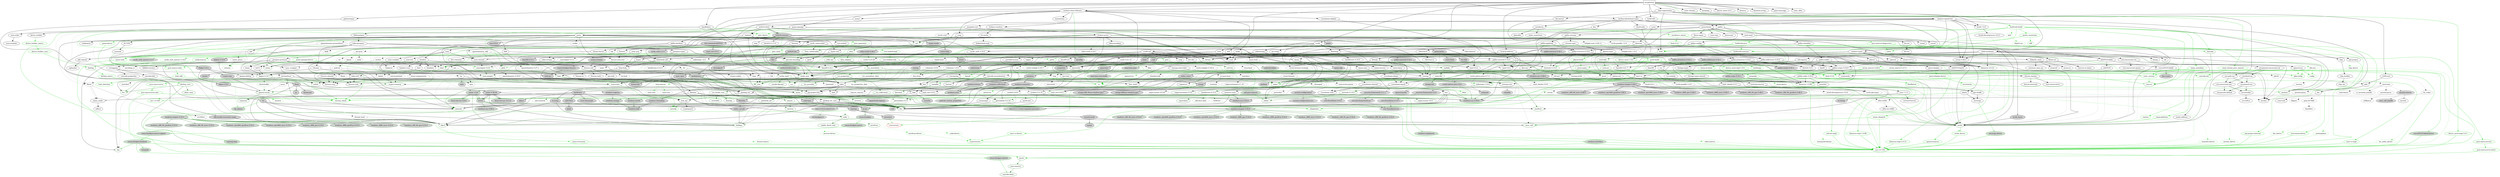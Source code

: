 digraph {
    0 [ label = "cat-gateway" shape = box]
    1 [ label = "anyhow" color = darkgreen]
    2 [ label = "base64 0.22.1" color = darkgreen]
    3 [ label = "bb8" ]
    4 [ label = "bb8-postgres" ]
    5 [ label = "bech32 0.11.0" ]
    6 [ label = "blake2b_simd" ]
    7 [ label = "build-info" ]
    8 [ label = "build-info-build" color = green3]
    9 [ label = "bytes" color = darkgreen]
    10 [ label = "c509-certificate" ]
    11 [ label = "cardano-blockchain-types" ]
    12 [ label = "cardano-chain-follower" ]
    13 [ label = "catalyst-signed-doc" ]
    14 [ label = "catalyst-types" ]
    15 [ label = "chrono" color = darkgreen]
    16 [ label = "clap" ]
    17 [ label = "const_format" ]
    18 [ label = "cpu-time" ]
    19 [ label = "crossbeam-skiplist" ]
    20 [ label = "darling" color = darkgreen]
    21 [ label = "dashmap" ]
    22 [ label = "derive_more 2.0.1" ]
    23 [ label = "dotenvy" ]
    24 [ label = "duration-string" ]
    25 [ label = "ed25519-dalek" ]
    26 [ label = "futures" ]
    27 [ label = "gethostname" ]
    28 [ label = "handlebars" ]
    29 [ label = "hex" ]
    30 [ label = "local-ip-address" ]
    31 [ label = "memory-stats" ]
    32 [ label = "mime" color = darkgreen]
    33 [ label = "minicbor" ]
    34 [ label = "minijinja" ]
    35 [ label = "moka" ]
    36 [ label = "num-bigint 0.4.6" color = darkgreen]
    37 [ label = "num-traits" color = darkgreen]
    38 [ label = "openssl" ]
    39 [ label = "pallas" ]
    40 [ label = "pallas-traverse 0.33.0" ]
    41 [ label = "panic-message" ]
    42 [ label = "poem" ]
    43 [ label = "poem-openapi" ]
    44 [ label = "poem-openapi-derive" color = green3]
    45 [ label = "prometheus" ]
    46 [ label = "rand 0.8.5" ]
    47 [ label = "rayon" ]
    48 [ label = "rbac-registration" ]
    49 [ label = "regex" color = darkgreen]
    50 [ label = "rust-embed" ]
    51 [ label = "scylla" ]
    52 [ label = "serde_json" color = darkgreen]
    53 [ label = "stats_alloc" ]
    54 [ label = "strum 0.26.3" ]
    55 [ label = "strum_macros 0.26.4" color = green3]
    56 [ label = "thiserror 1.0.69" color = darkgreen]
    57 [ label = "tokio" ]
    58 [ label = "tokio-postgres" ]
    59 [ label = "tracing" ]
    60 [ label = "tracing-subscriber" ]
    61 [ label = "ulid" ]
    62 [ label = "url" color = darkgreen]
    63 [ label = "uuid" ]
    64 [ label = "x509-cert" ]
    65 [ label = "async-trait" color = green3]
    66 [ label = "futures-util" ]
    67 [ label = "parking_lot" ]
    68 [ label = "arrayref" ]
    69 [ label = "arrayvec" ]
    70 [ label = "constant_time_eq" ]
    71 [ label = "bincode" color = darkgreen]
    72 [ label = "build-info-common" color = darkgreen]
    73 [ label = "build-info-proc" color = green3]
    74 [ label = "cargo_metadata" color = green3]
    75 [ label = "git2" color = green3, style = dashed]
    76 [ label = "glob" color = darkgreen]
    77 [ label = "pretty_assertions" color = green3]
    78 [ label = "rustc_version" color = green3]
    79 [ label = "zstd" color = darkgreen]
    80 [ label = "asn1-rs" ]
    81 [ label = "bimap" ]
    82 [ label = "oid" ]
    83 [ label = "oid-registry" ]
    84 [ label = "once_cell" color = darkgreen]
    85 [ label = "serde" color = darkgreen]
    86 [ label = "thiserror 2.0.12" color = darkgreen]
    87 [ label = "cbork-utils" ]
    88 [ label = "dirs" ]
    89 [ label = "ouroboros" ]
    90 [ label = "crossbeam-channel" ]
    91 [ label = "crossbeam-epoch" ]
    92 [ label = "hickory-resolver" ]
    93 [ label = "http" color = darkgreen]
    94 [ label = "humantime" ]
    95 [ label = "logcall" color = green3]
    96 [ label = "memx" ]
    97 [ label = "mithril-client" ]
    98 [ label = "pallas-crypto 0.33.0" ]
    99 [ label = "pallas-hardano" ]
    100 [ label = "tar" ]
    101 [ label = "tracing-log" ]
    102 [ label = "ureq" ]
    103 [ label = "brotli 7.0.0" ]
    104 [ label = "coset" ]
    105 [ label = "ed25519-bip32" ]
    106 [ label = "jsonpath-rust" ]
    107 [ label = "jsonschema" ]
    108 [ label = "base64-url" ]
    109 [ label = "displaydoc" color = green3]
    110 [ label = "fluent-uri" ]
    111 [ label = "fmmap" ]
    112 [ label = "orx-concurrent-vec" ]
    113 [ label = "strum 0.27.2" ]
    114 [ label = "android-tzdata" color = darkgreen, style = "dashed,filled", fillcolor = lightgrey]
    115 [ label = "iana-time-zone" color = darkgreen, style = "dashed,filled", fillcolor = lightgrey]
    116 [ label = "js-sys" color = darkgreen, style = filled, fillcolor = lightgrey]
    117 [ label = "wasm-bindgen" color = darkgreen, style = filled, fillcolor = lightgrey]
    118 [ label = "windows-link" color = darkgreen, style = filled, fillcolor = lightgrey]
    119 [ label = "clap_builder" ]
    120 [ label = "clap_derive" color = green3, style = dashed]
    121 [ label = "const_format_proc_macros" color = green3]
    122 [ label = "libc" color = darkgreen]
    123 [ label = "winapi" style = filled, fillcolor = lightgrey]
    124 [ label = "crossbeam-utils" ]
    125 [ label = "darling_core" color = darkgreen]
    126 [ label = "darling_macro" color = green3]
    127 [ label = "cfg-if" color = darkgreen]
    128 [ label = "hashbrown 0.14.5" ]
    129 [ label = "lock_api" ]
    130 [ label = "parking_lot_core" ]
    131 [ label = "derive_more-impl 2.0.1" color = green3]
    132 [ label = "curve25519-dalek" ]
    133 [ label = "ed25519" ]
    134 [ label = "rand_core 0.6.4" color = darkgreen]
    135 [ label = "sha2" color = darkgreen]
    136 [ label = "subtle" color = darkgreen]
    137 [ label = "zeroize" ]
    138 [ label = "futures-channel" ]
    139 [ label = "futures-core" ]
    140 [ label = "futures-executor" style = dashed]
    141 [ label = "futures-io" ]
    142 [ label = "futures-sink" ]
    143 [ label = "futures-task" ]
    144 [ label = "rustix 0.38.44" style = filled, fillcolor = lightgrey]
    145 [ label = "windows-targets 0.52.6" color = darkgreen, style = filled, fillcolor = lightgrey]
    146 [ label = "derive_builder" ]
    147 [ label = "log" color = darkgreen]
    148 [ label = "num-order" ]
    149 [ label = "pest" color = darkgreen]
    150 [ label = "pest_derive" color = green3]
    151 [ label = "neli" style = filled, fillcolor = lightgrey]
    152 [ label = "windows-sys 0.59.0" color = darkgreen, style = filled, fillcolor = lightgrey]
    153 [ label = "windows-sys 0.52.0" style = filled, fillcolor = lightgrey]
    154 [ label = "half" ]
    155 [ label = "minicbor-derive" color = green3, style = dashed]
    156 [ label = "async-lock" style = dashed]
    157 [ label = "event-listener" style = dashed]
    158 [ label = "loom" style = filled, fillcolor = lightgrey]
    159 [ label = "portable-atomic" ]
    160 [ label = "smallvec" color = darkgreen]
    161 [ label = "tagptr" ]
    162 [ label = "num-integer" color = darkgreen]
    163 [ label = "autocfg" color = green3]
    164 [ label = "bitflags" color = darkgreen]
    165 [ label = "foreign-types" ]
    166 [ label = "openssl-macros" color = green3]
    167 [ label = "openssl-sys" ]
    168 [ label = "pallas-addresses 0.33.0" ]
    169 [ label = "pallas-codec 0.33.0" ]
    170 [ label = "pallas-configs" ]
    171 [ label = "pallas-network 0.33.0" ]
    172 [ label = "pallas-primitives 0.33.0" ]
    173 [ label = "pallas-txbuilder" ]
    174 [ label = "pallas-utxorpc" ]
    175 [ label = "itertools 0.13.0" color = darkgreen]
    176 [ label = "paste" color = green3]
    177 [ label = "async-compression" style = dashed]
    178 [ label = "cookie" style = dashed]
    179 [ label = "headers" ]
    180 [ label = "http-body-util" ]
    181 [ label = "hyper" ]
    182 [ label = "hyper-util" ]
    183 [ label = "mime_guess" style = dashed]
    184 [ label = "multer" style = dashed]
    185 [ label = "nix" style = filled, fillcolor = lightgrey]
    186 [ label = "opentelemetry 0.27.1" style = dashed]
    187 [ label = "opentelemetry-prometheus" style = dashed]
    188 [ label = "percent-encoding" color = darkgreen]
    189 [ label = "pin-project-lite" ]
    190 [ label = "poem-derive" color = green3]
    191 [ label = "quick-xml" ]
    192 [ label = "rfc7239" ]
    193 [ label = "serde_urlencoded" ]
    194 [ label = "serde_yaml" color = darkgreen]
    195 [ label = "sync_wrapper" ]
    196 [ label = "tempfile" color = darkgreen]
    197 [ label = "time" style = dashed]
    198 [ label = "tokio-stream" ]
    199 [ label = "tokio-util" ]
    200 [ label = "wildmatch" ]
    201 [ label = "derive_more 1.0.0" color = darkgreen]
    202 [ label = "indexmap 2.10.0" color = darkgreen]
    203 [ label = "proc-macro-crate" color = green3]
    204 [ label = "proc-macro2" color = darkgreen]
    205 [ label = "quote" color = darkgreen]
    206 [ label = "syn 2.0.104" color = darkgreen]
    207 [ label = "fnv" color = darkgreen]
    208 [ label = "lazy_static" ]
    209 [ label = "memchr" color = darkgreen]
    210 [ label = "protobuf" style = dashed]
    211 [ label = "rand_chacha 0.3.1" ]
    212 [ label = "either" color = darkgreen]
    213 [ label = "rayon-core" ]
    214 [ label = "der-parser" ]
    215 [ label = "aho-corasick" color = darkgreen, style = dashed]
    216 [ label = "regex-automata 0.4.9" color = darkgreen]
    217 [ label = "regex-syntax 0.8.5" color = darkgreen]
    218 [ label = "rust-embed-impl" color = green3]
    219 [ label = "rust-embed-utils" color = darkgreen]
    220 [ label = "walkdir" color = darkgreen]
    221 [ label = "arc-swap" ]
    222 [ label = "hashbrown 0.15.4" color = darkgreen]
    223 [ label = "itertools 0.14.0" color = darkgreen]
    224 [ label = "rand 0.9.2" ]
    225 [ label = "rand_pcg" ]
    226 [ label = "scylla-cql" ]
    227 [ label = "socket2 0.5.10" ]
    228 [ label = "tokio-openssl" style = dashed]
    229 [ label = "itoa" color = darkgreen]
    230 [ label = "ryu" color = darkgreen]
    231 [ label = "heck 0.5.0" color = green3]
    232 [ label = "rustversion" color = red]
    233 [ label = "thiserror-impl 1.0.69" color = green3]
    234 [ label = "backtrace" style = filled, fillcolor = lightgrey]
    235 [ label = "io-uring" style = filled, fillcolor = lightgrey]
    236 [ label = "mio" ]
    237 [ label = "signal-hook-registry" style = "dashed,filled", fillcolor = lightgrey]
    238 [ label = "slab" ]
    239 [ label = "tokio-macros" color = green3, style = dashed]
    240 [ label = "byteorder" ]
    241 [ label = "fallible-iterator" ]
    242 [ label = "phf" ]
    243 [ label = "postgres-protocol" ]
    244 [ label = "postgres-types" ]
    245 [ label = "whoami" ]
    246 [ label = "tracing-attributes" color = green3, style = dashed]
    247 [ label = "tracing-core" ]
    248 [ label = "matchers" style = dashed]
    249 [ label = "nu-ansi-term" style = dashed]
    250 [ label = "sharded-slab" style = dashed]
    251 [ label = "thread_local" style = dashed]
    252 [ label = "tracing-serde" style = dashed]
    253 [ label = "web-time" style = filled, fillcolor = lightgrey]
    254 [ label = "form_urlencoded" color = darkgreen]
    255 [ label = "idna" color = darkgreen]
    256 [ label = "getrandom 0.3.3" color = darkgreen, style = dashed]
    257 [ label = "const-oid" ]
    258 [ label = "der" ]
    259 [ label = "spki" ]
    260 [ label = "tls_codec" style = dashed]
    261 [ label = "futures-macro" color = green3, style = dashed]
    262 [ label = "pin-utils" ]
    263 [ label = "semver" color = darkgreen]
    264 [ label = "proc-macro-error2" color = green3]
    265 [ label = "camino" color = green3]
    266 [ label = "cargo-platform" color = green3]
    267 [ label = "libgit2-sys" color = green3, style = dashed]
    268 [ label = "diff" color = green3]
    269 [ label = "yansi" color = green3]
    270 [ label = "zstd-safe" color = darkgreen]
    271 [ label = "asn1-rs-derive" color = green3]
    272 [ label = "asn1-rs-impl" color = green3]
    273 [ label = "nom 7.1.3" ]
    274 [ label = "rusticata-macros" ]
    275 [ label = "serde_derive" color = green3]
    276 [ label = "thiserror-impl 2.0.12" color = green3]
    277 [ label = "dirs-sys" ]
    278 [ label = "aliasable" ]
    279 [ label = "ouroboros_macro" color = green3]
    280 [ label = "static_assertions" ]
    281 [ label = "hickory-proto" ]
    282 [ label = "ipconfig" style = "dashed,filled", fillcolor = lightgrey]
    283 [ label = "lru-cache" ]
    284 [ label = "resolv-conf" style = dashed]
    285 [ label = "rustls 0.21.12" style = dashed]
    286 [ label = "tokio-rustls 0.24.1" style = dashed]
    287 [ label = "proc-macro-error" color = green3]
    288 [ label = "cpufeatures" color = darkgreen, style = filled, fillcolor = lightgrey]
    289 [ label = "async-recursion" color = green3]
    290 [ label = "flate2" style = dashed]
    291 [ label = "flume" style = dashed]
    292 [ label = "getrandom 0.2.16" color = darkgreen]
    293 [ label = "mithril-common" style = filled, fillcolor = lightgrey]
    294 [ label = "reqwest" ]
    295 [ label = "slog" ]
    296 [ label = "cryptoxide" ]
    297 [ label = "binary-layout" ]
    298 [ label = "tap" ]
    299 [ label = "filetime" ]
    300 [ label = "xattr" style = "dashed,filled", fillcolor = lightgrey]
    301 [ label = "rustls 0.23.29" style = dashed]
    302 [ label = "rustls-native-certs 0.7.3" style = dashed]
    303 [ label = "rustls-pki-types" style = dashed]
    304 [ label = "webpki-roots 0.26.11" style = dashed]
    305 [ label = "alloc-no-stdlib" ]
    306 [ label = "alloc-stdlib" style = dashed]
    307 [ label = "brotli-decompressor 4.0.3" ]
    308 [ label = "ciborium" ]
    309 [ label = "ciborium-io" ]
    310 [ label = "ahash" ]
    311 [ label = "bytecount" ]
    312 [ label = "email_address" ]
    313 [ label = "fancy-regex" ]
    314 [ label = "fraction" ]
    315 [ label = "num-cmp" ]
    316 [ label = "referencing" ]
    317 [ label = "uuid-simd" ]
    318 [ label = "borrow-or-share" ]
    319 [ label = "ref-cast" ]
    320 [ label = "enum_dispatch" color = green3]
    321 [ label = "fs4" style = dashed]
    322 [ label = "memmap2" ]
    323 [ label = "parse-display" ]
    324 [ label = "orx-concurrent-option" ]
    325 [ label = "orx-fixed-vec" ]
    326 [ label = "orx-pinned-concurrent-col" ]
    327 [ label = "orx-pinned-vec" ]
    328 [ label = "orx-pseudo-default" ]
    329 [ label = "orx-split-vec" ]
    330 [ label = "strum_macros 0.27.2" color = green3, style = dashed]
    331 [ label = "android_system_properties" color = darkgreen, style = "dashed,filled", fillcolor = lightgrey]
    332 [ label = "core-foundation-sys" color = darkgreen, style = "dashed,filled", fillcolor = lightgrey]
    333 [ label = "iana-time-zone-haiku" color = darkgreen, style = "dashed,filled", fillcolor = lightgrey]
    334 [ label = "windows-core" color = darkgreen, style = filled, fillcolor = lightgrey]
    335 [ label = "wasm-bindgen-macro" color = green3, style = filled, fillcolor = lightgrey]
    336 [ label = "anstream" style = dashed]
    337 [ label = "anstyle" ]
    338 [ label = "clap_lex" ]
    339 [ label = "strsim" color = darkgreen, style = dashed]
    340 [ label = "unicode-xid" color = green3]
    341 [ label = "winapi-i686-pc-windows-gnu" style = filled, fillcolor = lightgrey]
    342 [ label = "winapi-x86_64-pc-windows-gnu" style = filled, fillcolor = lightgrey]
    343 [ label = "ident_case" color = darkgreen]
    344 [ label = "scopeguard" ]
    345 [ label = "redox_syscall" style = filled, fillcolor = lightgrey]
    346 [ label = "curve25519-dalek-derive" color = green3, style = filled, fillcolor = lightgrey]
    347 [ label = "digest 0.10.7" color = darkgreen]
    348 [ label = "fiat-crypto" style = filled, fillcolor = lightgrey]
    349 [ label = "pkcs8" style = dashed]
    350 [ label = "signature" ]
    351 [ label = "zeroize_derive" color = green3, style = dashed]
    352 [ label = "errno" color = darkgreen, style = filled, fillcolor = lightgrey]
    353 [ label = "linux-raw-sys 0.4.15" style = filled, fillcolor = lightgrey]
    354 [ label = "windows_aarch64_gnullvm 0.52.6" color = darkgreen, style = filled, fillcolor = lightgrey]
    355 [ label = "windows_aarch64_msvc 0.52.6" color = darkgreen, style = filled, fillcolor = lightgrey]
    356 [ label = "windows_i686_gnu 0.52.6" color = darkgreen, style = filled, fillcolor = lightgrey]
    357 [ label = "windows_i686_gnullvm 0.52.6" color = darkgreen, style = filled, fillcolor = lightgrey]
    358 [ label = "windows_i686_msvc 0.52.6" color = darkgreen, style = filled, fillcolor = lightgrey]
    359 [ label = "windows_x86_64_gnu 0.52.6" color = darkgreen, style = filled, fillcolor = lightgrey]
    360 [ label = "windows_x86_64_gnullvm 0.52.6" color = darkgreen, style = filled, fillcolor = lightgrey]
    361 [ label = "windows_x86_64_msvc 0.52.6" color = darkgreen, style = filled, fillcolor = lightgrey]
    362 [ label = "derive_builder_macro" color = green3]
    363 [ label = "num-modular" ]
    364 [ label = "ucd-trie" color = darkgreen]
    365 [ label = "pest_generator" color = green3]
    366 [ label = "neli-proc-macros" color = green3, style = filled, fillcolor = lightgrey]
    367 [ label = "crunchy" style = filled, fillcolor = lightgrey]
    368 [ label = "event-listener-strategy" style = dashed]
    369 [ label = "concurrent-queue" style = dashed]
    370 [ label = "parking" style = "dashed,filled", fillcolor = lightgrey]
    371 [ label = "generator" style = filled, fillcolor = lightgrey]
    372 [ label = "scoped-tls" style = filled, fillcolor = lightgrey]
    373 [ label = "foreign-types-shared" ]
    374 [ label = "cc" color = green3]
    375 [ label = "openssl-src" color = green3, style = dashed]
    376 [ label = "pkg-config" color = green3]
    377 [ label = "vcpkg" color = green3]
    378 [ label = "base58" ]
    379 [ label = "bech32 0.9.1" ]
    380 [ label = "crc" ]
    381 [ label = "num-rational" ]
    382 [ label = "serde_with 3.14.0" ]
    383 [ label = "pallas-wallet" ]
    384 [ label = "pallas-applying" ]
    385 [ label = "prost-types" color = darkgreen]
    386 [ label = "utxorpc-spec" ]
    387 [ label = "brotli 8.0.1" style = dashed]
    388 [ label = "aes-gcm" style = dashed]
    389 [ label = "hkdf" style = dashed]
    390 [ label = "hmac" ]
    391 [ label = "version_check" color = green3]
    392 [ label = "headers-core" ]
    393 [ label = "httpdate" ]
    394 [ label = "sha1" ]
    395 [ label = "http-body" ]
    396 [ label = "h2" style = dashed]
    397 [ label = "httparse" style = dashed]
    398 [ label = "want" style = dashed]
    399 [ label = "ipnet" ]
    400 [ label = "socket2 0.6.0" style = dashed]
    401 [ label = "system-configuration" style = "dashed,filled", fillcolor = lightgrey]
    402 [ label = "tower-service" ]
    403 [ label = "windows-registry" style = "dashed,filled", fillcolor = lightgrey]
    404 [ label = "unicase" color = darkgreen, style = dashed]
    405 [ label = "encoding_rs" style = dashed]
    406 [ label = "spin" style = dashed]
    407 [ label = "cfg_aliases" color = green3, style = filled, fillcolor = lightgrey]
    408 [ label = "opentelemetry 0.24.0" style = dashed]
    409 [ label = "opentelemetry_sdk" style = dashed]
    410 [ label = "uncased" ]
    411 [ label = "unsafe-libyaml" color = darkgreen]
    412 [ label = "fastrand" color = darkgreen]
    413 [ label = "rustix 1.0.8" color = darkgreen, style = filled, fillcolor = lightgrey]
    414 [ label = "deranged" style = dashed]
    415 [ label = "num-conv" color = darkgreen, style = dashed]
    416 [ label = "powerfmt" style = dashed]
    417 [ label = "time-core" color = darkgreen, style = dashed]
    418 [ label = "time-macros" color = green3, style = dashed]
    419 [ label = "derive_more-impl 1.0.0" color = green3]
    420 [ label = "equivalent" color = darkgreen]
    421 [ label = "toml_edit" color = green3]
    422 [ label = "unicode-ident" color = darkgreen]
    423 [ label = "ppv-lite86" ]
    424 [ label = "crossbeam-deque" ]
    425 [ label = "same-file" color = darkgreen]
    426 [ label = "winapi-util" color = darkgreen, style = filled, fillcolor = lightgrey]
    427 [ label = "allocator-api2" color = darkgreen, style = dashed]
    428 [ label = "foldhash" color = darkgreen, style = dashed]
    429 [ label = "rand_chacha 0.9.0" style = dashed]
    430 [ label = "rand_core 0.9.3" ]
    431 [ label = "bigdecimal" style = dashed]
    432 [ label = "lz4_flex" ]
    433 [ label = "num-bigint 0.3.3" style = dashed]
    434 [ label = "scylla-macros" color = green3]
    435 [ label = "secrecy" style = dashed]
    436 [ label = "snap" ]
    437 [ label = "stable_deref_trait" color = darkgreen]
    438 [ label = "yoke" color = darkgreen]
    439 [ label = "addr2line" style = filled, fillcolor = lightgrey]
    440 [ label = "miniz_oxide" ]
    441 [ label = "object" style = filled, fillcolor = lightgrey]
    442 [ label = "rustc-demangle" style = filled, fillcolor = lightgrey]
    443 [ label = "wasi 0.11.1+wasi-snapshot-preview1" color = darkgreen, style = filled, fillcolor = lightgrey]
    444 [ label = "phf_shared" ]
    445 [ label = "md-5" ]
    446 [ label = "stringprep" ]
    447 [ label = "wasite" style = filled, fillcolor = lightgrey]
    448 [ label = "web-sys" style = filled, fillcolor = lightgrey]
    449 [ label = "valuable" style = "dashed,filled", fillcolor = lightgrey]
    450 [ label = "regex-automata 0.1.10" style = dashed]
    451 [ label = "overload" style = dashed]
    452 [ label = "idna_adapter" color = darkgreen]
    453 [ label = "utf8_iter" color = darkgreen]
    454 [ label = "r-efi" color = darkgreen, style = "dashed,filled", fillcolor = lightgrey]
    455 [ label = "wasi 0.14.2+wasi-0.2.4" color = darkgreen, style = "dashed,filled", fillcolor = lightgrey]
    456 [ label = "der_derive" color = green3, style = dashed]
    457 [ label = "flagset" style = dashed]
    458 [ label = "pem-rfc7468" style = dashed]
    459 [ label = "base64ct" style = dashed]
    460 [ label = "tls_codec_derive" color = green3, style = dashed]
    461 [ label = "proc-macro-error-attr2" color = green3]
    462 [ label = "libz-sys" color = green3, style = dashed]
    463 [ label = "zstd-sys" color = darkgreen]
    464 [ label = "synstructure" color = green3]
    465 [ label = "minimal-lexical" ]
    466 [ label = "option-ext" ]
    467 [ label = "redox_users" style = filled, fillcolor = lightgrey]
    468 [ label = "windows-sys 0.48.0" style = filled, fillcolor = lightgrey]
    469 [ label = "heck 0.4.1" color = green3]
    470 [ label = "proc-macro2-diagnostics" color = green3]
    471 [ label = "data-encoding" ]
    472 [ label = "enum-as-inner" color = green3]
    473 [ label = "rustls-pemfile 1.0.4" style = dashed]
    474 [ label = "tinyvec" ]
    475 [ label = "widestring" style = "dashed,filled", fillcolor = lightgrey]
    476 [ label = "winreg" style = "dashed,filled", fillcolor = lightgrey]
    477 [ label = "linked-hash-map" ]
    478 [ label = "ring" style = dashed]
    479 [ label = "rustls-webpki 0.101.7" style = dashed]
    480 [ label = "sct" style = dashed]
    481 [ label = "proc-macro-error-attr" color = green3]
    482 [ label = "syn 1.0.109" color = green3]
    483 [ label = "crc32fast" style = dashed]
    484 [ label = "nanorand" style = dashed]
    485 [ label = "blake2 0.10.6" style = filled, fillcolor = lightgrey]
    486 [ label = "ckb-merkle-mountain-range" style = filled, fillcolor = lightgrey]
    487 [ label = "fixed" style = filled, fillcolor = lightgrey]
    488 [ label = "kes-summed-ed25519" style = filled, fillcolor = lightgrey]
    489 [ label = "mithril-build-script" color = green3, style = filled, fillcolor = lightgrey]
    490 [ label = "mithril-stm" style = filled, fillcolor = lightgrey]
    491 [ label = "nom 8.0.0" style = filled, fillcolor = lightgrey]
    492 [ label = "pallas-addresses 0.32.1" style = "dashed,filled", fillcolor = lightgrey]
    493 [ label = "pallas-codec 0.32.1" style = "dashed,filled", fillcolor = lightgrey]
    494 [ label = "pallas-network 0.32.1" style = "dashed,filled", fillcolor = lightgrey]
    495 [ label = "pallas-primitives 0.32.1" style = "dashed,filled", fillcolor = lightgrey]
    496 [ label = "pallas-traverse 0.32.1" style = "dashed,filled", fillcolor = lightgrey]
    497 [ label = "serde_bytes" style = filled, fillcolor = lightgrey]
    498 [ label = "typetag" style = filled, fillcolor = lightgrey]
    499 [ label = "hyper-rustls" style = "dashed,filled", fillcolor = lightgrey]
    500 [ label = "quinn" style = "dashed,filled", fillcolor = lightgrey]
    501 [ label = "rustls-native-certs 0.8.1" style = "dashed,filled", fillcolor = lightgrey]
    502 [ label = "tokio-rustls 0.26.2" style = "dashed,filled", fillcolor = lightgrey]
    503 [ label = "tower" style = filled, fillcolor = lightgrey]
    504 [ label = "tower-http" style = filled, fillcolor = lightgrey]
    505 [ label = "wasm-bindgen-futures" style = filled, fillcolor = lightgrey]
    506 [ label = "wasm-streams" style = "dashed,filled", fillcolor = lightgrey]
    507 [ label = "doc-comment" ]
    508 [ label = "libredox" style = filled, fillcolor = lightgrey]
    509 [ label = "rustls-webpki 0.103.4" style = dashed]
    510 [ label = "openssl-probe" style = "dashed,filled", fillcolor = lightgrey]
    511 [ label = "rustls-pemfile 2.2.0" style = dashed]
    512 [ label = "schannel" style = "dashed,filled", fillcolor = lightgrey]
    513 [ label = "security-framework 2.11.1" style = "dashed,filled", fillcolor = lightgrey]
    514 [ label = "webpki-roots 1.0.2" style = dashed]
    515 [ label = "ciborium-ll" ]
    516 [ label = "zerocopy" ]
    517 [ label = "bit-set" ]
    518 [ label = "num" ]
    519 [ label = "outref" ]
    520 [ label = "vsimd" ]
    521 [ label = "ref-cast-impl" color = green3]
    522 [ label = "parse-display-derive" color = green3]
    523 [ label = "orx-concurrent-iter" ]
    524 [ label = "orx-iterable" ]
    525 [ label = "windows-implement" color = green3, style = filled, fillcolor = lightgrey]
    526 [ label = "windows-interface" color = green3, style = filled, fillcolor = lightgrey]
    527 [ label = "windows-result" color = darkgreen, style = filled, fillcolor = lightgrey]
    528 [ label = "windows-strings" color = darkgreen, style = filled, fillcolor = lightgrey]
    529 [ label = "wasm-bindgen-macro-support" color = green3, style = filled, fillcolor = lightgrey]
    530 [ label = "anstyle-parse" style = dashed]
    531 [ label = "anstyle-query" style = dashed]
    532 [ label = "anstyle-wincon" style = "dashed,filled", fillcolor = lightgrey]
    533 [ label = "colorchoice" style = dashed]
    534 [ label = "is_terminal_polyfill" style = dashed]
    535 [ label = "utf8parse" style = dashed]
    536 [ label = "block-buffer" color = darkgreen, style = dashed]
    537 [ label = "crypto-common" color = darkgreen]
    538 [ label = "windows-sys 0.60.2" color = darkgreen, style = filled, fillcolor = lightgrey]
    539 [ label = "derive_builder_core" color = green3]
    540 [ label = "pest_meta" color = green3]
    541 [ label = "windows" style = filled, fillcolor = lightgrey]
    542 [ label = "jobserver" color = green3, style = dashed]
    543 [ label = "shlex" color = green3]
    544 [ label = "crc-catalog" ]
    545 [ label = "indexmap 1.9.3" style = dashed]
    546 [ label = "schemars 0.9.0" style = dashed]
    547 [ label = "schemars 1.0.4" style = dashed]
    548 [ label = "serde_with_macros 3.14.0" color = green3, style = dashed]
    549 [ label = "bip39" ]
    550 [ label = "prost" color = darkgreen]
    551 [ label = "pbjson" ]
    552 [ label = "pbjson-types" ]
    553 [ label = "tonic" ]
    554 [ label = "brotli-decompressor 5.0.0" style = dashed]
    555 [ label = "aead" style = dashed]
    556 [ label = "aes" style = dashed]
    557 [ label = "cipher" style = dashed]
    558 [ label = "ctr" style = dashed]
    559 [ label = "ghash" style = dashed]
    560 [ label = "atomic-waker" style = dashed]
    561 [ label = "try-lock" style = dashed]
    562 [ label = "core-foundation 0.9.4" style = "dashed,filled", fillcolor = lightgrey]
    563 [ label = "system-configuration-sys" style = "dashed,filled", fillcolor = lightgrey]
    564 [ label = "linux-raw-sys 0.9.4" color = darkgreen, style = filled, fillcolor = lightgrey]
    565 [ label = "toml_datetime" color = green3]
    566 [ label = "winnow" color = green3, style = dashed]
    567 [ label = "libm" style = dashed]
    568 [ label = "twox-hash" style = dashed]
    569 [ label = "yoke-derive" color = green3, style = dashed]
    570 [ label = "zerofrom" color = darkgreen]
    571 [ label = "gimli" style = filled, fillcolor = lightgrey]
    572 [ label = "adler2" ]
    573 [ label = "siphasher" ]
    574 [ label = "unicode-bidi" ]
    575 [ label = "unicode-normalization" ]
    576 [ label = "unicode-properties" ]
    577 [ label = "regex-syntax 0.6.29" style = dashed]
    578 [ label = "icu_normalizer" color = darkgreen]
    579 [ label = "icu_properties" color = darkgreen]
    580 [ label = "wit-bindgen-rt" color = darkgreen, style = "dashed,filled", fillcolor = lightgrey]
    581 [ label = "windows-targets 0.48.5" style = filled, fillcolor = lightgrey]
    582 [ label = "base64 0.21.7" ]
    583 [ label = "tinyvec_macros" style = dashed]
    584 [ label = "untrusted" style = dashed]
    585 [ label = "az" style = filled, fillcolor = lightgrey]
    586 [ label = "bytemuck" style = filled, fillcolor = lightgrey]
    587 [ label = "typenum" color = darkgreen]
    588 [ label = "blake2 0.9.2" style = filled, fillcolor = lightgrey]
    589 [ label = "rand_core 0.5.1" style = filled, fillcolor = lightgrey]
    590 [ label = "serde_with 2.3.3" style = "dashed,filled", fillcolor = lightgrey]
    591 [ label = "blst" style = filled, fillcolor = lightgrey]
    592 [ label = "pallas-crypto 0.32.1" style = "dashed,filled", fillcolor = lightgrey]
    593 [ label = "erased-serde" style = filled, fillcolor = lightgrey]
    594 [ label = "inventory" style = filled, fillcolor = lightgrey]
    595 [ label = "typetag-impl" color = green3, style = filled, fillcolor = lightgrey]
    596 [ label = "quinn-proto" style = "dashed,filled", fillcolor = lightgrey]
    597 [ label = "quinn-udp" style = "dashed,filled", fillcolor = lightgrey]
    598 [ label = "rustc-hash" style = "dashed,filled", fillcolor = lightgrey]
    599 [ label = "security-framework 3.2.0" style = "dashed,filled", fillcolor = lightgrey]
    600 [ label = "tower-layer" ]
    601 [ label = "iri-string" style = "dashed,filled", fillcolor = lightgrey]
    602 [ label = "security-framework-sys" style = "dashed,filled", fillcolor = lightgrey]
    603 [ label = "zerocopy-derive" color = green3, style = filled, fillcolor = lightgrey]
    604 [ label = "bit-vec" ]
    605 [ label = "num-complex" ]
    606 [ label = "num-iter" ]
    607 [ label = "structmeta" color = green3]
    608 [ label = "orx-self-or" ]
    609 [ label = "wasm-bindgen-backend" color = green3, style = filled, fillcolor = lightgrey]
    610 [ label = "wasm-bindgen-shared" color = green3, style = filled, fillcolor = lightgrey]
    611 [ label = "once_cell_polyfill" style = "dashed,filled", fillcolor = lightgrey]
    612 [ label = "generic-array" color = darkgreen]
    613 [ label = "windows-targets 0.53.2" color = darkgreen, style = filled, fillcolor = lightgrey]
    614 [ label = "windows-collections" style = filled, fillcolor = lightgrey]
    615 [ label = "windows-future" style = filled, fillcolor = lightgrey]
    616 [ label = "windows-numerics" style = filled, fillcolor = lightgrey]
    617 [ label = "hashbrown 0.12.3" style = dashed]
    618 [ label = "dyn-clone" style = dashed]
    619 [ label = "bitcoin_hashes" ]
    620 [ label = "prost-derive" color = green3, style = dashed]
    621 [ label = "pbjson-build" color = green3]
    622 [ label = "prost-build" color = green3]
    623 [ label = "pin-project" ]
    624 [ label = "inout" style = dashed]
    625 [ label = "opaque-debug" ]
    626 [ label = "polyval" style = dashed]
    627 [ label = "zerofrom-derive" color = green3, style = dashed]
    628 [ label = "icu_collections" color = darkgreen]
    629 [ label = "icu_normalizer_data" color = darkgreen, style = dashed]
    630 [ label = "icu_provider" color = darkgreen]
    631 [ label = "zerovec" color = darkgreen]
    632 [ label = "icu_locale_core" color = darkgreen]
    633 [ label = "icu_properties_data" color = darkgreen, style = dashed]
    634 [ label = "potential_utf" color = darkgreen]
    635 [ label = "zerotrie" color = darkgreen]
    636 [ label = "windows_aarch64_gnullvm 0.48.5" style = filled, fillcolor = lightgrey]
    637 [ label = "windows_aarch64_msvc 0.48.5" style = filled, fillcolor = lightgrey]
    638 [ label = "windows_i686_gnu 0.48.5" style = filled, fillcolor = lightgrey]
    639 [ label = "windows_i686_msvc 0.48.5" style = filled, fillcolor = lightgrey]
    640 [ label = "windows_x86_64_gnu 0.48.5" style = filled, fillcolor = lightgrey]
    641 [ label = "windows_x86_64_gnullvm 0.48.5" style = filled, fillcolor = lightgrey]
    642 [ label = "windows_x86_64_msvc 0.48.5" style = filled, fillcolor = lightgrey]
    643 [ label = "crypto-mac" style = filled, fillcolor = lightgrey]
    644 [ label = "digest 0.9.0" style = filled, fillcolor = lightgrey]
    645 [ label = "base64 0.13.1" style = "dashed,filled", fillcolor = lightgrey]
    646 [ label = "serde_with_macros 2.3.3" color = green3, style = "dashed,filled", fillcolor = lightgrey]
    647 [ label = "threadpool" style = filled, fillcolor = lightgrey]
    648 [ label = "typeid" style = filled, fillcolor = lightgrey]
    649 [ label = "lru-slab" style = "dashed,filled", fillcolor = lightgrey]
    650 [ label = "core-foundation 0.10.1" style = "dashed,filled", fillcolor = lightgrey]
    651 [ label = "structmeta-derive" color = green3]
    652 [ label = "bumpalo" color = green3, style = filled, fillcolor = lightgrey]
    653 [ label = "windows_aarch64_gnullvm 0.53.0" color = darkgreen, style = filled, fillcolor = lightgrey]
    654 [ label = "windows_aarch64_msvc 0.53.0" color = darkgreen, style = filled, fillcolor = lightgrey]
    655 [ label = "windows_i686_gnu 0.53.0" color = darkgreen, style = filled, fillcolor = lightgrey]
    656 [ label = "windows_i686_gnullvm 0.53.0" color = darkgreen, style = filled, fillcolor = lightgrey]
    657 [ label = "windows_i686_msvc 0.53.0" color = darkgreen, style = filled, fillcolor = lightgrey]
    658 [ label = "windows_x86_64_gnu 0.53.0" color = darkgreen, style = filled, fillcolor = lightgrey]
    659 [ label = "windows_x86_64_gnullvm 0.53.0" color = darkgreen, style = filled, fillcolor = lightgrey]
    660 [ label = "windows_x86_64_msvc 0.53.0" color = darkgreen, style = filled, fillcolor = lightgrey]
    661 [ label = "windows-threading" style = filled, fillcolor = lightgrey]
    662 [ label = "bitcoin-internals" ]
    663 [ label = "hex-conservative" ]
    664 [ label = "multimap" color = green3]
    665 [ label = "petgraph" color = green3]
    666 [ label = "prettyplease" color = green3, style = dashed]
    667 [ label = "pin-project-internal" color = green3]
    668 [ label = "universal-hash" style = dashed]
    669 [ label = "tinystr" color = darkgreen]
    670 [ label = "writeable" color = darkgreen]
    671 [ label = "zerovec-derive" color = green3, style = dashed]
    672 [ label = "litemap" color = darkgreen]
    673 [ label = "num_cpus" style = filled, fillcolor = lightgrey]
    674 [ label = "fixedbitset" color = green3]
    675 [ label = "hermit-abi" style = filled, fillcolor = lightgrey]
    0 -> 4 [ ]
    0 -> 7 [ ]
    0 -> 8 [ color = green3]
    0 -> 12 [ ]
    0 -> 13 [ ]
    0 -> 17 [ ]
    0 -> 22 [ ]
    0 -> 23 [ ]
    0 -> 24 [ ]
    0 -> 27 [ ]
    0 -> 28 [ ]
    0 -> 30 [ ]
    0 -> 31 [ ]
    0 -> 34 [ ]
    0 -> 41 [ ]
    0 -> 43 [ ]
    0 -> 48 [ ]
    0 -> 51 [ ]
    0 -> 53 [ ]
    0 -> 61 [ ]
    3 -> 65 [ color = green3]
    3 -> 66 [ ]
    3 -> 57 [ ]
    4 -> 3 [ ]
    4 -> 58 [ ]
    6 -> 68 [ ]
    6 -> 69 [ ]
    6 -> 70 [ ]
    7 -> 73 [ color = green3]
    8 -> 1 [ color = green3]
    8 -> 2 [ color = green3]
    8 -> 71 [ color = green3]
    8 -> 72 [ color = green3]
    8 -> 74 [ color = green3]
    8 -> 75 [ color = green3, style = dotted]
    8 -> 76 [ color = green3]
    8 -> 77 [ color = green3]
    8 -> 78 [ color = green3]
    8 -> 79 [ color = green3]
    10 -> 1 [ ]
    10 -> 81 [ ]
    10 -> 25 [ ]
    10 -> 29 [ ]
    10 -> 33 [ ]
    10 -> 82 [ ]
    10 -> 83 [ ]
    10 -> 49 [ ]
    10 -> 54 [ ]
    10 -> 86 [ ]
    11 -> 14 [ ]
    11 -> 87 [ ]
    11 -> 21 [ ]
    11 -> 88 [ ]
    11 -> 89 [ ]
    11 -> 39 [ ]
    11 -> 54 [ ]
    12 -> 11 [ ]
    12 -> 18 [ ]
    12 -> 19 [ ]
    12 -> 92 [ ]
    12 -> 94 [ ]
    12 -> 95 [ color = green3]
    12 -> 96 [ ]
    12 -> 97 [ ]
    12 -> 35 [ ]
    12 -> 99 [ ]
    12 -> 102 [ ]
    13 -> 1 [ ]
    13 -> 103 [ ]
    13 -> 14 [ ]
    13 -> 16 [ ]
    13 -> 104 [ ]
    13 -> 105 [ ]
    13 -> 26 [ ]
    13 -> 106 [ ]
    13 -> 107 [ ]
    13 -> 54 [ ]
    14 -> 108 [ ]
    14 -> 6 [ ]
    14 -> 15 [ ]
    14 -> 109 [ color = green3]
    14 -> 25 [ ]
    14 -> 110 [ ]
    14 -> 111 [ ]
    14 -> 112 [ ]
    14 -> 98 [ ]
    14 -> 113 [ ]
    14 -> 86 [ ]
    14 -> 59 [ ]
    14 -> 63 [ ]
    15 -> 114 [ color = darkgreen, arrowType = empty, fillcolor = lightgrey, style = dotted]
    15 -> 115 [ color = darkgreen, arrowType = empty, fillcolor = lightgrey, style = dotted]
    15 -> 37 [ color = darkgreen]
    15 -> 85 [ color = darkgreen, style = dotted]
    16 -> 119 [ ]
    16 -> 120 [ color = green3, style = dotted]
    17 -> 121 [ color = green3]
    18 -> 122 [ arrowType = empty, fillcolor = lightgrey]
    18 -> 123 [ arrowType = empty, fillcolor = lightgrey]
    19 -> 91 [ ]
    20 -> 126 [ color = green3]
    21 -> 128 [ ]
    21 -> 129 [ ]
    21 -> 84 [ ]
    21 -> 130 [ ]
    21 -> 47 [ style = dotted]
    21 -> 85 [ style = dotted]
    22 -> 131 [ color = green3]
    25 -> 132 [ ]
    25 -> 133 [ ]
    25 -> 135 [ ]
    26 -> 140 [ style = dotted]
    27 -> 144 [ arrowType = empty, fillcolor = lightgrey]
    28 -> 146 [ ]
    28 -> 148 [ ]
    28 -> 150 [ color = green3]
    28 -> 52 [ ]
    30 -> 151 [ arrowType = empty, fillcolor = lightgrey]
    30 -> 56 [ ]
    30 -> 152 [ arrowType = empty, fillcolor = lightgrey]
    31 -> 122 [ arrowType = empty, fillcolor = lightgrey]
    31 -> 153 [ arrowType = empty, fillcolor = lightgrey]
    33 -> 154 [ style = dotted]
    33 -> 155 [ color = green3, style = dotted]
    34 -> 85 [ ]
    35 -> 156 [ style = dotted]
    35 -> 90 [ ]
    35 -> 91 [ ]
    35 -> 66 [ style = dotted]
    35 -> 158 [ arrowType = empty, fillcolor = lightgrey]
    35 -> 67 [ ]
    35 -> 159 [ ]
    35 -> 78 [ color = green3, arrowType = empty, fillcolor = lightgrey]
    35 -> 161 [ ]
    35 -> 56 [ ]
    35 -> 63 [ ]
    36 -> 162 [ color = darkgreen]
    37 -> 163 [ color = green3]
    38 -> 165 [ ]
    38 -> 166 [ color = green3]
    38 -> 167 [ ]
    39 -> 170 [ ]
    39 -> 171 [ ]
    39 -> 173 [ ]
    39 -> 174 [ ]
    40 -> 175 [ ]
    40 -> 168 [ ]
    40 -> 172 [ ]
    40 -> 176 [ color = green3]
    42 -> 177 [ style = dotted]
    42 -> 15 [ style = dotted]
    42 -> 178 [ style = dotted]
    42 -> 179 [ ]
    42 -> 29 [ style = dotted]
    42 -> 180 [ ]
    42 -> 182 [ ]
    42 -> 183 [ style = dotted]
    42 -> 184 [ style = dotted]
    42 -> 185 [ arrowType = empty, fillcolor = lightgrey]
    42 -> 186 [ style = dotted]
    42 -> 187 [ style = dotted]
    42 -> 190 [ color = green3]
    42 -> 191 [ style = dotted]
    42 -> 49 [ ]
    42 -> 192 [ ]
    42 -> 50 [ style = dotted]
    42 -> 52 [ ]
    42 -> 193 [ ]
    42 -> 194 [ style = dotted]
    42 -> 195 [ ]
    42 -> 196 [ style = dotted]
    42 -> 86 [ ]
    42 -> 198 [ style = dotted]
    42 -> 200 [ ]
    43 -> 201 [ ]
    43 -> 42 [ ]
    43 -> 44 [ color = green3]
    43 -> 62 [ style = dotted]
    43 -> 63 [ style = dotted]
    44 -> 20 [ color = green3]
    44 -> 93 [ color = green3]
    44 -> 32 [ color = green3]
    44 -> 203 [ color = green3]
    44 -> 49 [ color = green3]
    44 -> 56 [ color = green3]
    45 -> 207 [ ]
    45 -> 208 [ ]
    45 -> 209 [ ]
    45 -> 67 [ ]
    45 -> 210 [ style = dotted]
    45 -> 56 [ ]
    46 -> 211 [ style = dotted]
    47 -> 212 [ ]
    47 -> 213 [ ]
    48 -> 103 [ ]
    48 -> 10 [ ]
    48 -> 11 [ ]
    48 -> 214 [ ]
    48 -> 64 [ ]
    48 -> 79 [ ]
    49 -> 216 [ color = darkgreen]
    50 -> 218 [ color = green3]
    51 -> 221 [ ]
    51 -> 65 [ color = green3]
    51 -> 21 [ ]
    51 -> 26 [ ]
    51 -> 222 [ ]
    51 -> 224 [ ]
    51 -> 225 [ ]
    51 -> 226 [ ]
    51 -> 228 [ style = dotted]
    51 -> 59 [ ]
    52 -> 229 [ color = darkgreen]
    52 -> 209 [ color = darkgreen]
    52 -> 230 [ color = darkgreen]
    52 -> 85 [ color = darkgreen]
    54 -> 55 [ color = green3, style = dotted]
    55 -> 231 [ color = green3]
    55 -> 232 [ color = green3]
    55 -> 206 [ color = green3]
    56 -> 233 [ color = green3]
    57 -> 234 [ arrowType = empty, fillcolor = lightgrey]
    57 -> 9 [ style = dotted]
    57 -> 235 [ arrowType = empty, fillcolor = lightgrey]
    57 -> 236 [ style = dotted]
    57 -> 236 [ arrowType = empty, fillcolor = lightgrey]
    57 -> 67 [ style = dotted]
    57 -> 189 [ ]
    57 -> 237 [ arrowType = empty, fillcolor = lightgrey, style = dotted]
    57 -> 238 [ arrowType = empty, fillcolor = lightgrey]
    57 -> 227 [ arrowType = empty, fillcolor = lightgrey, style = dotted]
    57 -> 239 [ color = green3, style = dotted]
    58 -> 65 [ color = green3]
    58 -> 66 [ ]
    58 -> 188 [ ]
    58 -> 242 [ ]
    58 -> 244 [ ]
    58 -> 199 [ ]
    58 -> 245 [ ]
    59 -> 147 [ style = dotted]
    59 -> 189 [ ]
    59 -> 246 [ color = green3, style = dotted]
    59 -> 247 [ ]
    60 -> 248 [ style = dotted]
    60 -> 249 [ style = dotted]
    60 -> 49 [ style = dotted]
    60 -> 52 [ style = dotted]
    60 -> 250 [ style = dotted]
    60 -> 160 [ style = dotted]
    60 -> 251 [ style = dotted]
    60 -> 197 [ style = dotted]
    60 -> 59 [ style = dotted]
    60 -> 101 [ style = dotted]
    60 -> 252 [ style = dotted]
    61 -> 224 [ style = dotted]
    61 -> 63 [ style = dotted]
    61 -> 253 [ arrowType = empty, fillcolor = lightgrey]
    62 -> 254 [ color = darkgreen]
    62 -> 255 [ color = darkgreen]
    63 -> 256 [ arrowType = empty, fillcolor = lightgrey, style = dotted]
    63 -> 85 [ style = dotted]
    64 -> 259 [ ]
    64 -> 260 [ style = dotted]
    65 -> 206 [ color = green3]
    66 -> 138 [ style = dotted]
    66 -> 141 [ style = dotted]
    66 -> 261 [ color = green3, style = dotted]
    66 -> 143 [ ]
    66 -> 209 [ style = dotted]
    66 -> 189 [ ]
    66 -> 262 [ ]
    66 -> 238 [ style = dotted]
    67 -> 129 [ ]
    67 -> 130 [ ]
    71 -> 85 [ color = darkgreen]
    72 -> 15 [ color = darkgreen]
    72 -> 201 [ color = darkgreen]
    72 -> 263 [ color = darkgreen]
    73 -> 1 [ color = green3]
    73 -> 2 [ color = green3]
    73 -> 71 [ color = green3]
    73 -> 72 [ color = green3]
    73 -> 36 [ color = green3]
    73 -> 264 [ color = green3]
    73 -> 52 [ color = green3]
    73 -> 79 [ color = green3]
    74 -> 265 [ color = green3]
    74 -> 266 [ color = green3]
    74 -> 263 [ color = green3]
    74 -> 52 [ color = green3]
    74 -> 56 [ color = green3]
    75 -> 267 [ color = green3, style = dashed]
    75 -> 62 [ color = green3, style = dashed]
    77 -> 268 [ color = green3]
    77 -> 269 [ color = green3]
    78 -> 263 [ color = green3]
    79 -> 270 [ color = darkgreen]
    80 -> 271 [ color = green3]
    80 -> 272 [ color = green3]
    80 -> 109 [ color = green3]
    80 -> 37 [ ]
    80 -> 274 [ ]
    80 -> 56 [ ]
    83 -> 80 [ ]
    85 -> 275 [ color = green3, style = dotted]
    85 -> 275 [ color = green3, arrowType = empty, fillcolor = lightgrey]
    86 -> 276 [ color = green3]
    87 -> 33 [ ]
    88 -> 277 [ ]
    89 -> 278 [ ]
    89 -> 279 [ color = green3]
    89 -> 280 [ ]
    90 -> 124 [ ]
    91 -> 124 [ ]
    92 -> 281 [ ]
    92 -> 282 [ arrowType = empty, fillcolor = lightgrey, style = dotted]
    92 -> 283 [ ]
    92 -> 284 [ style = dotted]
    93 -> 9 [ color = darkgreen]
    93 -> 207 [ color = darkgreen]
    93 -> 229 [ color = darkgreen]
    95 -> 287 [ color = green3]
    95 -> 206 [ color = green3]
    96 -> 288 [ arrowType = empty, fillcolor = lightgrey]
    97 -> 289 [ color = green3]
    97 -> 290 [ style = dotted]
    97 -> 291 [ style = dotted]
    97 -> 26 [ ]
    97 -> 293 [ arrowType = empty, fillcolor = lightgrey]
    97 -> 293 [ arrowType = empty, fillcolor = lightgrey]
    97 -> 294 [ ]
    97 -> 100 [ style = dotted]
    97 -> 63 [ ]
    97 -> 63 [ arrowType = empty, fillcolor = lightgrey]
    97 -> 79 [ style = dotted]
    98 -> 296 [ ]
    98 -> 169 [ ]
    98 -> 134 [ ]
    98 -> 137 [ ]
    99 -> 297 [ ]
    99 -> 171 [ ]
    99 -> 40 [ ]
    99 -> 298 [ ]
    100 -> 299 [ ]
    100 -> 300 [ arrowType = empty, fillcolor = lightgrey, style = dotted]
    101 -> 147 [ ]
    101 -> 247 [ ]
    102 -> 2 [ ]
    102 -> 290 [ style = dotted]
    102 -> 301 [ style = dotted]
    102 -> 302 [ style = dotted]
    102 -> 62 [ ]
    102 -> 304 [ style = dotted]
    103 -> 307 [ ]
    104 -> 308 [ ]
    105 -> 296 [ ]
    106 -> 150 [ color = green3]
    106 -> 49 [ ]
    106 -> 52 [ ]
    107 -> 311 [ ]
    107 -> 312 [ ]
    107 -> 313 [ ]
    107 -> 314 [ ]
    107 -> 315 [ ]
    107 -> 316 [ ]
    107 -> 294 [ style = dotted]
    107 -> 317 [ ]
    108 -> 2 [ ]
    109 -> 206 [ color = green3]
    110 -> 318 [ ]
    110 -> 319 [ ]
    110 -> 85 [ style = dotted]
    111 -> 240 [ ]
    111 -> 320 [ color = green3]
    111 -> 321 [ style = dotted]
    111 -> 322 [ ]
    111 -> 323 [ ]
    112 -> 324 [ ]
    112 -> 326 [ ]
    112 -> 85 [ style = dotted]
    113 -> 330 [ color = green3, style = dotted]
    115 -> 331 [ color = darkgreen, arrowType = empty, fillcolor = lightgrey, style = dashed]
    115 -> 332 [ color = darkgreen, arrowType = empty, fillcolor = lightgrey, style = dashed]
    115 -> 333 [ color = darkgreen, arrowType = empty, fillcolor = lightgrey, style = dashed]
    115 -> 334 [ color = darkgreen, arrowType = empty, fillcolor = lightgrey, style = dashed]
    116 -> 117 [ color = darkgreen, arrowType = empty, fillcolor = lightgrey]
    117 -> 127 [ color = darkgreen, arrowType = empty, fillcolor = lightgrey]
    117 -> 84 [ color = darkgreen, arrowType = empty, fillcolor = lightgrey]
    117 -> 232 [ color = green3, arrowType = empty, fillcolor = lightgrey, style = dotted]
    117 -> 335 [ color = green3, arrowType = empty, fillcolor = lightgrey]
    119 -> 336 [ style = dotted]
    119 -> 338 [ ]
    119 -> 339 [ style = dotted]
    120 -> 231 [ color = green3, style = dashed]
    120 -> 206 [ color = green3, style = dashed]
    121 -> 205 [ color = green3]
    121 -> 340 [ color = green3]
    123 -> 341 [ arrowType = empty, fillcolor = lightgrey]
    123 -> 342 [ arrowType = empty, fillcolor = lightgrey]
    125 -> 207 [ color = darkgreen]
    125 -> 343 [ color = darkgreen]
    125 -> 339 [ color = darkgreen, style = dotted]
    125 -> 206 [ color = darkgreen]
    126 -> 125 [ color = green3]
    129 -> 163 [ color = green3]
    129 -> 344 [ ]
    130 -> 127 [ ]
    130 -> 122 [ arrowType = empty, fillcolor = lightgrey]
    130 -> 345 [ arrowType = empty, fillcolor = lightgrey]
    130 -> 160 [ ]
    130 -> 145 [ arrowType = empty, fillcolor = lightgrey]
    131 -> 206 [ color = green3]
    132 -> 288 [ arrowType = empty, fillcolor = lightgrey]
    132 -> 346 [ color = green3, arrowType = empty, fillcolor = lightgrey]
    132 -> 347 [ style = dotted]
    132 -> 348 [ arrowType = empty, fillcolor = lightgrey]
    132 -> 78 [ color = green3]
    132 -> 137 [ style = dotted]
    133 -> 349 [ style = dotted]
    133 -> 85 [ style = dotted]
    133 -> 350 [ ]
    134 -> 292 [ color = darkgreen, style = dotted]
    135 -> 288 [ color = darkgreen, arrowType = empty, fillcolor = lightgrey]
    135 -> 347 [ color = darkgreen]
    137 -> 351 [ color = green3, style = dotted]
    138 -> 139 [ ]
    138 -> 142 [ style = dotted]
    140 -> 66 [ style = dashed]
    144 -> 164 [ arrowType = empty, fillcolor = lightgrey]
    144 -> 352 [ arrowType = empty, fillcolor = lightgrey, style = dotted]
    144 -> 352 [ arrowType = empty, fillcolor = lightgrey]
    144 -> 352 [ arrowType = empty, fillcolor = lightgrey]
    144 -> 353 [ arrowType = empty, fillcolor = lightgrey]
    144 -> 353 [ arrowType = empty, fillcolor = lightgrey]
    144 -> 152 [ arrowType = empty, fillcolor = lightgrey]
    145 -> 354 [ color = darkgreen, arrowType = empty, fillcolor = lightgrey]
    145 -> 355 [ color = darkgreen, arrowType = empty, fillcolor = lightgrey]
    145 -> 356 [ color = darkgreen, arrowType = empty, fillcolor = lightgrey]
    145 -> 357 [ color = darkgreen, arrowType = empty, fillcolor = lightgrey]
    145 -> 358 [ color = darkgreen, arrowType = empty, fillcolor = lightgrey]
    145 -> 359 [ color = darkgreen, arrowType = empty, fillcolor = lightgrey]
    145 -> 360 [ color = darkgreen, arrowType = empty, fillcolor = lightgrey]
    145 -> 361 [ color = darkgreen, arrowType = empty, fillcolor = lightgrey]
    146 -> 362 [ color = green3]
    148 -> 363 [ ]
    149 -> 209 [ color = darkgreen, style = dotted]
    149 -> 86 [ color = darkgreen, style = dotted]
    149 -> 364 [ color = darkgreen]
    150 -> 365 [ color = green3]
    151 -> 240 [ arrowType = empty, fillcolor = lightgrey]
    151 -> 122 [ arrowType = empty, fillcolor = lightgrey]
    151 -> 147 [ arrowType = empty, fillcolor = lightgrey]
    151 -> 366 [ color = green3, arrowType = empty, fillcolor = lightgrey]
    152 -> 145 [ color = darkgreen, arrowType = empty, fillcolor = lightgrey]
    153 -> 145 [ arrowType = empty, fillcolor = lightgrey]
    154 -> 127 [ ]
    154 -> 367 [ arrowType = empty, fillcolor = lightgrey]
    155 -> 206 [ color = green3, style = dashed]
    156 -> 368 [ style = dashed]
    157 -> 369 [ style = dashed]
    157 -> 370 [ arrowType = empty, fillcolor = lightgrey, style = dotted]
    157 -> 189 [ style = dashed]
    158 -> 371 [ arrowType = empty, fillcolor = lightgrey]
    158 -> 372 [ arrowType = empty, fillcolor = lightgrey]
    158 -> 60 [ arrowType = empty, fillcolor = lightgrey]
    162 -> 37 [ color = darkgreen]
    165 -> 373 [ ]
    166 -> 206 [ color = green3]
    167 -> 375 [ color = green3, style = dotted]
    167 -> 376 [ color = green3]
    167 -> 377 [ color = green3]
    168 -> 378 [ ]
    168 -> 379 [ ]
    168 -> 380 [ ]
    168 -> 98 [ ]
    169 -> 29 [ ]
    169 -> 33 [ ]
    169 -> 85 [ ]
    169 -> 56 [ ]
    170 -> 381 [ ]
    170 -> 168 [ ]
    170 -> 172 [ ]
    170 -> 382 [ ]
    171 -> 240 [ ]
    171 -> 175 [ ]
    171 -> 98 [ ]
    171 -> 46 [ ]
    171 -> 57 [ ]
    171 -> 59 [ ]
    172 -> 378 [ ]
    172 -> 379 [ ]
    172 -> 98 [ ]
    172 -> 52 [ style = dotted]
    173 -> 40 [ ]
    173 -> 383 [ ]
    174 -> 384 [ ]
    174 -> 386 [ ]
    175 -> 212 [ color = darkgreen]
    177 -> 387 [ style = dotted]
    177 -> 290 [ style = dotted]
    177 -> 139 [ style = dashed]
    177 -> 57 [ style = dotted]
    178 -> 388 [ style = dotted]
    178 -> 2 [ style = dotted]
    178 -> 389 [ style = dotted]
    178 -> 188 [ style = dotted]
    178 -> 46 [ style = dotted]
    178 -> 135 [ style = dotted]
    178 -> 197 [ style = dashed]
    179 -> 2 [ ]
    179 -> 392 [ ]
    179 -> 393 [ ]
    179 -> 32 [ ]
    179 -> 394 [ ]
    180 -> 139 [ ]
    180 -> 395 [ ]
    180 -> 189 [ ]
    181 -> 66 [ style = dotted]
    181 -> 396 [ style = dotted]
    181 -> 395 [ ]
    181 -> 397 [ style = dotted]
    181 -> 393 [ style = dotted]
    181 -> 398 [ style = dotted]
    182 -> 2 [ style = dotted]
    182 -> 181 [ ]
    182 -> 399 [ style = dotted]
    182 -> 188 [ style = dotted]
    182 -> 400 [ style = dotted]
    182 -> 401 [ arrowType = empty, fillcolor = lightgrey, style = dotted]
    182 -> 402 [ style = dotted]
    182 -> 403 [ arrowType = empty, fillcolor = lightgrey, style = dotted]
    183 -> 32 [ style = dashed]
    183 -> 404 [ style = dashed]
    183 -> 404 [ color = green3, style = dashed]
    184 -> 405 [ style = dashed]
    184 -> 66 [ style = dashed]
    184 -> 93 [ style = dashed]
    184 -> 397 [ style = dashed]
    184 -> 32 [ style = dashed]
    184 -> 406 [ style = dashed]
    184 -> 57 [ style = dotted]
    184 -> 391 [ color = green3, style = dashed]
    185 -> 164 [ arrowType = empty, fillcolor = lightgrey]
    185 -> 127 [ arrowType = empty, fillcolor = lightgrey]
    185 -> 407 [ color = green3, arrowType = empty, fillcolor = lightgrey]
    185 -> 122 [ arrowType = empty, fillcolor = lightgrey]
    186 -> 139 [ style = dotted]
    186 -> 142 [ style = dotted]
    186 -> 116 [ arrowType = empty, fillcolor = lightgrey, style = dashed]
    186 -> 56 [ style = dotted]
    186 -> 59 [ style = dotted]
    187 -> 409 [ style = dashed]
    187 -> 45 [ style = dashed]
    190 -> 203 [ color = green3]
    191 -> 209 [ ]
    191 -> 85 [ style = dotted]
    192 -> 410 [ ]
    193 -> 254 [ ]
    193 -> 229 [ ]
    193 -> 230 [ ]
    193 -> 85 [ ]
    194 -> 202 [ color = darkgreen]
    194 -> 229 [ color = darkgreen]
    194 -> 230 [ color = darkgreen]
    194 -> 411 [ color = darkgreen]
    195 -> 139 [ style = dotted]
    196 -> 412 [ color = darkgreen]
    196 -> 256 [ color = darkgreen, arrowType = empty, fillcolor = lightgrey, style = dotted]
    196 -> 413 [ color = darkgreen, arrowType = empty, fillcolor = lightgrey]
    196 -> 152 [ color = darkgreen, arrowType = empty, fillcolor = lightgrey]
    197 -> 414 [ style = dashed]
    197 -> 229 [ style = dotted]
    197 -> 418 [ color = green3, style = dotted]
    198 -> 139 [ ]
    198 -> 57 [ ]
    199 -> 139 [ ]
    199 -> 142 [ ]
    199 -> 57 [ ]
    201 -> 419 [ color = green3]
    202 -> 222 [ color = darkgreen]
    202 -> 85 [ color = darkgreen, style = dotted]
    203 -> 421 [ color = green3]
    204 -> 422 [ color = darkgreen]
    205 -> 204 [ color = darkgreen]
    206 -> 205 [ color = darkgreen, style = dotted]
    211 -> 423 [ ]
    211 -> 134 [ ]
    213 -> 424 [ ]
    214 -> 80 [ ]
    215 -> 209 [ color = darkgreen, style = dotted]
    216 -> 215 [ color = darkgreen, style = dotted]
    216 -> 217 [ color = darkgreen, style = dotted]
    218 -> 219 [ color = green3]
    219 -> 135 [ color = darkgreen]
    219 -> 220 [ color = darkgreen]
    220 -> 425 [ color = darkgreen]
    222 -> 427 [ color = darkgreen, style = dotted]
    222 -> 420 [ color = darkgreen, style = dotted]
    222 -> 428 [ color = darkgreen, style = dotted]
    223 -> 212 [ color = darkgreen]
    224 -> 429 [ style = dotted]
    225 -> 430 [ ]
    226 -> 431 [ style = dotted]
    226 -> 240 [ ]
    226 -> 15 [ ]
    226 -> 223 [ ]
    226 -> 432 [ ]
    226 -> 433 [ style = dotted]
    226 -> 434 [ color = green3]
    226 -> 435 [ style = dotted]
    226 -> 436 [ ]
    226 -> 86 [ ]
    226 -> 197 [ style = dotted]
    226 -> 57 [ ]
    226 -> 63 [ ]
    226 -> 438 [ ]
    227 -> 122 [ arrowType = empty, fillcolor = lightgrey]
    227 -> 153 [ arrowType = empty, fillcolor = lightgrey]
    228 -> 38 [ style = dashed]
    228 -> 57 [ style = dashed]
    233 -> 206 [ color = green3]
    234 -> 439 [ arrowType = empty, fillcolor = lightgrey]
    234 -> 127 [ arrowType = empty, fillcolor = lightgrey]
    234 -> 122 [ arrowType = empty, fillcolor = lightgrey]
    234 -> 440 [ arrowType = empty, fillcolor = lightgrey]
    234 -> 441 [ arrowType = empty, fillcolor = lightgrey]
    234 -> 442 [ arrowType = empty, fillcolor = lightgrey]
    234 -> 145 [ arrowType = empty, fillcolor = lightgrey]
    235 -> 164 [ arrowType = empty, fillcolor = lightgrey]
    235 -> 127 [ arrowType = empty, fillcolor = lightgrey]
    235 -> 122 [ arrowType = empty, fillcolor = lightgrey]
    236 -> 122 [ arrowType = empty, fillcolor = lightgrey]
    236 -> 122 [ arrowType = empty, fillcolor = lightgrey]
    236 -> 122 [ arrowType = empty, fillcolor = lightgrey]
    236 -> 443 [ arrowType = empty, fillcolor = lightgrey]
    236 -> 152 [ arrowType = empty, fillcolor = lightgrey]
    237 -> 122 [ arrowType = empty, fillcolor = lightgrey, style = dashed]
    239 -> 206 [ color = green3, style = dashed]
    242 -> 444 [ ]
    243 -> 2 [ ]
    243 -> 240 [ ]
    243 -> 9 [ ]
    243 -> 241 [ ]
    243 -> 390 [ ]
    243 -> 445 [ ]
    243 -> 209 [ ]
    243 -> 224 [ ]
    243 -> 135 [ ]
    243 -> 446 [ ]
    244 -> 15 [ style = dotted]
    244 -> 243 [ ]
    244 -> 52 [ style = dotted]
    244 -> 197 [ style = dotted]
    244 -> 63 [ style = dotted]
    245 -> 345 [ arrowType = empty, fillcolor = lightgrey]
    245 -> 447 [ arrowType = empty, fillcolor = lightgrey]
    245 -> 448 [ arrowType = empty, fillcolor = lightgrey, style = dotted]
    246 -> 206 [ color = green3, style = dashed]
    247 -> 84 [ style = dotted]
    247 -> 449 [ arrowType = empty, fillcolor = lightgrey, style = dotted]
    248 -> 450 [ style = dashed]
    249 -> 451 [ style = dashed]
    249 -> 123 [ arrowType = empty, fillcolor = lightgrey, style = dashed]
    250 -> 208 [ style = dashed]
    251 -> 127 [ style = dashed]
    252 -> 85 [ style = dashed]
    252 -> 247 [ style = dashed]
    253 -> 116 [ arrowType = empty, fillcolor = lightgrey]
    254 -> 188 [ color = darkgreen]
    255 -> 452 [ color = darkgreen]
    255 -> 453 [ color = darkgreen]
    256 -> 116 [ color = darkgreen, arrowType = empty, fillcolor = lightgrey, style = dotted]
    256 -> 122 [ color = darkgreen, arrowType = empty, fillcolor = lightgrey, style = dashed]
    256 -> 122 [ color = darkgreen, arrowType = empty, fillcolor = lightgrey, style = dashed]
    256 -> 122 [ color = darkgreen, arrowType = empty, fillcolor = lightgrey, style = dashed]
    256 -> 122 [ color = darkgreen, arrowType = empty, fillcolor = lightgrey, style = dashed]
    256 -> 122 [ color = darkgreen, arrowType = empty, fillcolor = lightgrey, style = dashed]
    256 -> 122 [ color = darkgreen, arrowType = empty, fillcolor = lightgrey, style = dashed]
    256 -> 122 [ color = darkgreen, arrowType = empty, fillcolor = lightgrey, style = dashed]
    256 -> 122 [ color = darkgreen, arrowType = empty, fillcolor = lightgrey, style = dashed]
    256 -> 454 [ color = darkgreen, arrowType = empty, fillcolor = lightgrey, style = dashed]
    256 -> 455 [ color = darkgreen, arrowType = empty, fillcolor = lightgrey, style = dashed]
    258 -> 257 [ style = dotted]
    258 -> 456 [ color = green3, style = dotted]
    258 -> 457 [ style = dotted]
    258 -> 458 [ style = dotted]
    258 -> 137 [ style = dotted]
    259 -> 258 [ ]
    260 -> 460 [ color = green3, style = dotted]
    260 -> 137 [ style = dashed]
    261 -> 206 [ color = green3, style = dashed]
    263 -> 85 [ color = darkgreen, style = dotted]
    264 -> 461 [ color = green3]
    264 -> 206 [ color = green3, style = dotted]
    265 -> 85 [ color = green3, style = dotted]
    266 -> 85 [ color = green3]
    267 -> 462 [ color = green3, style = dashed]
    270 -> 463 [ color = darkgreen]
    271 -> 464 [ color = green3]
    272 -> 206 [ color = green3]
    273 -> 209 [ ]
    273 -> 465 [ ]
    274 -> 273 [ ]
    275 -> 206 [ color = green3]
    276 -> 206 [ color = green3]
    277 -> 466 [ ]
    277 -> 467 [ arrowType = empty, fillcolor = lightgrey]
    277 -> 468 [ arrowType = empty, fillcolor = lightgrey]
    279 -> 469 [ color = green3]
    279 -> 470 [ color = green3]
    281 -> 65 [ color = green3]
    281 -> 471 [ ]
    281 -> 472 [ color = green3]
    281 -> 66 [ ]
    281 -> 399 [ ]
    281 -> 46 [ ]
    281 -> 473 [ style = dotted]
    281 -> 56 [ ]
    281 -> 474 [ ]
    281 -> 286 [ style = dotted]
    281 -> 59 [ ]
    281 -> 62 [ ]
    282 -> 227 [ arrowType = empty, fillcolor = lightgrey, style = dashed]
    282 -> 475 [ arrowType = empty, fillcolor = lightgrey, style = dashed]
    282 -> 476 [ arrowType = empty, fillcolor = lightgrey, style = dotted]
    283 -> 477 [ ]
    285 -> 479 [ style = dashed]
    285 -> 480 [ style = dashed]
    286 -> 285 [ style = dashed]
    286 -> 57 [ style = dashed]
    287 -> 481 [ color = green3]
    287 -> 482 [ color = green3, style = dotted]
    288 -> 122 [ color = darkgreen, arrowType = empty, fillcolor = lightgrey]
    288 -> 122 [ color = darkgreen, arrowType = empty, fillcolor = lightgrey]
    288 -> 122 [ color = darkgreen, arrowType = empty, fillcolor = lightgrey]
    288 -> 122 [ color = darkgreen, arrowType = empty, fillcolor = lightgrey]
    289 -> 206 [ color = green3]
    290 -> 483 [ style = dashed]
    290 -> 440 [ style = dotted]
    290 -> 440 [ arrowType = empty, fillcolor = lightgrey, style = dashed]
    291 -> 139 [ style = dotted]
    291 -> 142 [ style = dotted]
    291 -> 484 [ style = dotted]
    291 -> 406 [ style = dashed]
    292 -> 116 [ color = darkgreen, arrowType = empty, fillcolor = lightgrey, style = dotted]
    292 -> 122 [ color = darkgreen, arrowType = empty, fillcolor = lightgrey]
    292 -> 443 [ color = darkgreen, arrowType = empty, fillcolor = lightgrey]
    293 -> 1 [ arrowType = empty, fillcolor = lightgrey]
    293 -> 65 [ color = green3, arrowType = empty, fillcolor = lightgrey]
    293 -> 5 [ arrowType = empty, fillcolor = lightgrey]
    293 -> 308 [ arrowType = empty, fillcolor = lightgrey]
    293 -> 486 [ arrowType = empty, fillcolor = lightgrey]
    293 -> 487 [ arrowType = empty, fillcolor = lightgrey]
    293 -> 488 [ arrowType = empty, fillcolor = lightgrey]
    293 -> 489 [ color = green3, arrowType = empty, fillcolor = lightgrey]
    293 -> 490 [ arrowType = empty, fillcolor = lightgrey]
    293 -> 491 [ arrowType = empty, fillcolor = lightgrey]
    293 -> 494 [ arrowType = empty, fillcolor = lightgrey, style = dotted]
    293 -> 496 [ arrowType = empty, fillcolor = lightgrey, style = dotted]
    293 -> 497 [ arrowType = empty, fillcolor = lightgrey]
    293 -> 382 [ arrowType = empty, fillcolor = lightgrey]
    293 -> 295 [ arrowType = empty, fillcolor = lightgrey]
    293 -> 113 [ arrowType = empty, fillcolor = lightgrey]
    293 -> 498 [ arrowType = empty, fillcolor = lightgrey]
    293 -> 220 [ arrowType = empty, fillcolor = lightgrey]
    294 -> 405 [ arrowType = empty, fillcolor = lightgrey, style = dotted]
    294 -> 180 [ arrowType = empty, fillcolor = lightgrey]
    294 -> 499 [ arrowType = empty, fillcolor = lightgrey, style = dotted]
    294 -> 32 [ arrowType = empty, fillcolor = lightgrey, style = dotted]
    294 -> 500 [ arrowType = empty, fillcolor = lightgrey, style = dotted]
    294 -> 52 [ style = dotted]
    294 -> 52 [ arrowType = empty, fillcolor = lightgrey]
    294 -> 193 [ ]
    294 -> 504 [ arrowType = empty, fillcolor = lightgrey]
    294 -> 62 [ ]
    294 -> 506 [ arrowType = empty, fillcolor = lightgrey, style = dotted]
    297 -> 507 [ ]
    297 -> 176 [ color = green3]
    299 -> 127 [ ]
    299 -> 508 [ arrowType = empty, fillcolor = lightgrey]
    299 -> 152 [ arrowType = empty, fillcolor = lightgrey]
    300 -> 413 [ arrowType = empty, fillcolor = lightgrey, style = dashed]
    301 -> 509 [ style = dashed]
    301 -> 136 [ style = dashed]
    302 -> 510 [ arrowType = empty, fillcolor = lightgrey, style = dashed]
    302 -> 511 [ style = dashed]
    302 -> 512 [ arrowType = empty, fillcolor = lightgrey, style = dashed]
    302 -> 513 [ arrowType = empty, fillcolor = lightgrey, style = dashed]
    303 -> 253 [ arrowType = empty, fillcolor = lightgrey, style = dotted]
    303 -> 137 [ style = dotted]
    304 -> 514 [ style = dashed]
    306 -> 305 [ style = dashed]
    307 -> 306 [ style = dotted]
    308 -> 515 [ ]
    308 -> 85 [ ]
    310 -> 256 [ style = dotted]
    310 -> 85 [ style = dotted]
    310 -> 391 [ color = green3]
    310 -> 516 [ ]
    312 -> 85 [ style = dotted]
    313 -> 517 [ ]
    313 -> 216 [ ]
    314 -> 208 [ style = dotted]
    314 -> 518 [ ]
    316 -> 310 [ ]
    316 -> 110 [ ]
    316 -> 188 [ ]
    316 -> 52 [ ]
    317 -> 519 [ ]
    317 -> 63 [ style = dotted]
    317 -> 520 [ ]
    319 -> 521 [ color = green3]
    320 -> 84 [ color = green3]
    320 -> 206 [ color = green3]
    321 -> 144 [ arrowType = empty, fillcolor = lightgrey, style = dashed]
    321 -> 57 [ style = dotted]
    322 -> 122 [ arrowType = empty, fillcolor = lightgrey]
    323 -> 522 [ color = green3]
    325 -> 523 [ ]
    325 -> 327 [ ]
    326 -> 325 [ ]
    326 -> 329 [ ]
    327 -> 524 [ ]
    327 -> 328 [ ]
    329 -> 523 [ ]
    329 -> 327 [ ]
    330 -> 231 [ color = green3, style = dashed]
    330 -> 206 [ color = green3, style = dashed]
    331 -> 122 [ color = darkgreen, arrowType = empty, fillcolor = lightgrey, style = dashed]
    333 -> 374 [ color = green3, arrowType = empty, fillcolor = lightgrey, style = dashed]
    334 -> 525 [ color = green3, arrowType = empty, fillcolor = lightgrey]
    334 -> 526 [ color = green3, arrowType = empty, fillcolor = lightgrey]
    334 -> 527 [ color = darkgreen, arrowType = empty, fillcolor = lightgrey]
    334 -> 528 [ color = darkgreen, arrowType = empty, fillcolor = lightgrey]
    335 -> 529 [ color = green3, arrowType = empty, fillcolor = lightgrey]
    336 -> 530 [ style = dashed]
    336 -> 531 [ style = dotted]
    336 -> 532 [ arrowType = empty, fillcolor = lightgrey, style = dotted]
    336 -> 533 [ style = dashed]
    336 -> 534 [ style = dashed]
    345 -> 164 [ arrowType = empty, fillcolor = lightgrey]
    346 -> 206 [ color = green3, arrowType = empty, fillcolor = lightgrey]
    347 -> 536 [ color = darkgreen, style = dotted]
    347 -> 537 [ color = darkgreen]
    347 -> 136 [ color = darkgreen, style = dotted]
    349 -> 259 [ style = dashed]
    350 -> 134 [ style = dotted]
    351 -> 206 [ color = green3, style = dashed]
    352 -> 122 [ color = darkgreen, arrowType = empty, fillcolor = lightgrey]
    352 -> 122 [ color = darkgreen, arrowType = empty, fillcolor = lightgrey]
    352 -> 122 [ color = darkgreen, arrowType = empty, fillcolor = lightgrey]
    352 -> 538 [ color = darkgreen, arrowType = empty, fillcolor = lightgrey]
    362 -> 539 [ color = green3]
    365 -> 540 [ color = green3]
    366 -> 212 [ color = green3, arrowType = empty, fillcolor = lightgrey]
    366 -> 85 [ color = green3, arrowType = empty, fillcolor = lightgrey]
    366 -> 482 [ color = green3, arrowType = empty, fillcolor = lightgrey]
    368 -> 157 [ style = dashed]
    369 -> 124 [ style = dashed]
    371 -> 374 [ color = green3, arrowType = empty, fillcolor = lightgrey]
    371 -> 541 [ arrowType = empty, fillcolor = lightgrey]
    374 -> 542 [ color = green3, style = dotted]
    374 -> 543 [ color = green3]
    375 -> 374 [ color = green3, style = dashed]
    380 -> 544 [ ]
    381 -> 36 [ style = dotted]
    382 -> 2 [ style = dotted]
    382 -> 15 [ style = dotted]
    382 -> 29 [ style = dotted]
    382 -> 545 [ style = dotted]
    382 -> 202 [ style = dotted]
    382 -> 546 [ style = dotted]
    382 -> 547 [ style = dotted]
    382 -> 548 [ color = green3, style = dotted]
    382 -> 197 [ style = dotted]
    383 -> 379 [ ]
    383 -> 549 [ ]
    383 -> 105 [ ]
    383 -> 98 [ ]
    383 -> 46 [ ]
    384 -> 15 [ ]
    384 -> 40 [ ]
    384 -> 46 [ ]
    385 -> 550 [ color = darkgreen]
    386 -> 552 [ ]
    386 -> 553 [ ]
    387 -> 554 [ style = dashed]
    388 -> 555 [ style = dashed]
    388 -> 556 [ style = dotted]
    388 -> 558 [ style = dashed]
    388 -> 559 [ style = dashed]
    389 -> 390 [ style = dashed]
    390 -> 347 [ ]
    392 -> 93 [ ]
    394 -> 288 [ arrowType = empty, fillcolor = lightgrey]
    394 -> 347 [ ]
    395 -> 93 [ ]
    396 -> 560 [ style = dashed]
    396 -> 93 [ style = dashed]
    396 -> 202 [ style = dashed]
    396 -> 199 [ style = dashed]
    396 -> 59 [ style = dashed]
    398 -> 561 [ style = dashed]
    400 -> 122 [ arrowType = empty, fillcolor = lightgrey, style = dashed]
    400 -> 152 [ arrowType = empty, fillcolor = lightgrey, style = dashed]
    401 -> 164 [ arrowType = empty, fillcolor = lightgrey, style = dashed]
    401 -> 562 [ arrowType = empty, fillcolor = lightgrey, style = dashed]
    401 -> 563 [ arrowType = empty, fillcolor = lightgrey, style = dashed]
    403 -> 527 [ arrowType = empty, fillcolor = lightgrey, style = dashed]
    403 -> 528 [ arrowType = empty, fillcolor = lightgrey, style = dashed]
    405 -> 127 [ style = dashed]
    406 -> 129 [ style = dotted]
    408 -> 139 [ style = dashed]
    408 -> 142 [ style = dashed]
    408 -> 116 [ arrowType = empty, fillcolor = lightgrey, style = dashed]
    408 -> 189 [ style = dotted]
    408 -> 56 [ style = dashed]
    409 -> 65 [ color = green3, style = dotted]
    409 -> 140 [ style = dashed]
    409 -> 76 [ style = dotted]
    409 -> 408 [ style = dashed]
    410 -> 391 [ color = green3]
    413 -> 164 [ color = darkgreen, arrowType = empty, fillcolor = lightgrey]
    413 -> 352 [ color = darkgreen, arrowType = empty, fillcolor = lightgrey, style = dotted]
    413 -> 352 [ color = darkgreen, arrowType = empty, fillcolor = lightgrey]
    413 -> 352 [ color = darkgreen, arrowType = empty, fillcolor = lightgrey]
    413 -> 564 [ color = darkgreen, arrowType = empty, fillcolor = lightgrey]
    413 -> 564 [ color = darkgreen, arrowType = empty, fillcolor = lightgrey]
    414 -> 416 [ style = dotted]
    414 -> 85 [ style = dotted]
    418 -> 415 [ color = green3, style = dashed]
    418 -> 417 [ color = green3, style = dashed]
    419 -> 206 [ color = green3]
    419 -> 340 [ color = green3, style = dotted]
    421 -> 202 [ color = green3]
    421 -> 565 [ color = green3]
    421 -> 566 [ color = green3, style = dotted]
    423 -> 516 [ ]
    424 -> 91 [ ]
    425 -> 426 [ color = darkgreen, arrowType = empty, fillcolor = lightgrey]
    426 -> 152 [ color = darkgreen, arrowType = empty, fillcolor = lightgrey]
    429 -> 423 [ style = dashed]
    429 -> 430 [ style = dashed]
    430 -> 256 [ style = dotted]
    431 -> 567 [ style = dashed]
    431 -> 36 [ style = dashed]
    432 -> 568 [ style = dotted]
    433 -> 162 [ style = dashed]
    434 -> 20 [ color = green3]
    435 -> 137 [ style = dashed]
    438 -> 85 [ color = darkgreen, style = dotted]
    438 -> 437 [ color = darkgreen]
    438 -> 569 [ color = green3, style = dotted]
    438 -> 570 [ color = darkgreen, style = dotted]
    439 -> 571 [ arrowType = empty, fillcolor = lightgrey]
    440 -> 572 [ ]
    441 -> 209 [ arrowType = empty, fillcolor = lightgrey]
    444 -> 573 [ ]
    445 -> 347 [ ]
    446 -> 574 [ ]
    446 -> 575 [ ]
    446 -> 576 [ ]
    448 -> 116 [ arrowType = empty, fillcolor = lightgrey]
    450 -> 577 [ style = dotted]
    452 -> 578 [ color = darkgreen]
    455 -> 580 [ color = darkgreen, arrowType = empty, fillcolor = lightgrey, style = dashed]
    456 -> 206 [ color = green3, style = dashed]
    458 -> 459 [ style = dashed]
    460 -> 206 [ color = green3, style = dashed]
    461 -> 205 [ color = green3]
    462 -> 374 [ color = green3, style = dashed]
    462 -> 376 [ color = green3, style = dashed]
    462 -> 377 [ color = green3, style = dashed]
    463 -> 374 [ color = green3]
    463 -> 376 [ color = green3]
    464 -> 206 [ color = green3]
    467 -> 292 [ arrowType = empty, fillcolor = lightgrey]
    467 -> 508 [ arrowType = empty, fillcolor = lightgrey]
    467 -> 56 [ arrowType = empty, fillcolor = lightgrey]
    468 -> 581 [ arrowType = empty, fillcolor = lightgrey]
    470 -> 206 [ color = green3]
    470 -> 391 [ color = green3]
    470 -> 269 [ color = green3, style = dotted]
    472 -> 231 [ color = green3]
    472 -> 206 [ color = green3]
    473 -> 582 [ style = dashed]
    474 -> 583 [ style = dotted]
    476 -> 127 [ arrowType = empty, fillcolor = lightgrey, style = dashed]
    476 -> 468 [ arrowType = empty, fillcolor = lightgrey, style = dashed]
    478 -> 374 [ color = green3, style = dashed]
    478 -> 292 [ style = dashed]
    478 -> 584 [ style = dashed]
    478 -> 153 [ arrowType = empty, fillcolor = lightgrey, style = dashed]
    479 -> 478 [ style = dashed]
    480 -> 478 [ style = dashed]
    481 -> 205 [ color = green3]
    481 -> 391 [ color = green3]
    482 -> 205 [ color = green3, style = dotted]
    483 -> 127 [ style = dashed]
    484 -> 292 [ style = dotted]
    485 -> 347 [ arrowType = empty, fillcolor = lightgrey]
    486 -> 127 [ arrowType = empty, fillcolor = lightgrey]
    487 -> 585 [ arrowType = empty, fillcolor = lightgrey]
    487 -> 586 [ arrowType = empty, fillcolor = lightgrey]
    487 -> 154 [ arrowType = empty, fillcolor = lightgrey]
    487 -> 587 [ arrowType = empty, fillcolor = lightgrey]
    488 -> 588 [ arrowType = empty, fillcolor = lightgrey]
    488 -> 25 [ arrowType = empty, fillcolor = lightgrey]
    488 -> 589 [ arrowType = empty, fillcolor = lightgrey]
    488 -> 590 [ arrowType = empty, fillcolor = lightgrey, style = dotted]
    489 -> 263 [ color = green3, arrowType = empty, fillcolor = lightgrey]
    489 -> 52 [ color = green3, arrowType = empty, fillcolor = lightgrey]
    489 -> 194 [ color = green3, arrowType = empty, fillcolor = lightgrey]
    490 -> 485 [ arrowType = empty, fillcolor = lightgrey]
    490 -> 591 [ arrowType = empty, fillcolor = lightgrey]
    490 -> 381 [ arrowType = empty, fillcolor = lightgrey, style = dotted]
    490 -> 381 [ arrowType = empty, fillcolor = lightgrey]
    490 -> 47 [ arrowType = empty, fillcolor = lightgrey]
    490 -> 85 [ arrowType = empty, fillcolor = lightgrey]
    490 -> 86 [ arrowType = empty, fillcolor = lightgrey]
    491 -> 209 [ arrowType = empty, fillcolor = lightgrey]
    492 -> 378 [ arrowType = empty, fillcolor = lightgrey, style = dashed]
    492 -> 379 [ arrowType = empty, fillcolor = lightgrey, style = dashed]
    492 -> 380 [ arrowType = empty, fillcolor = lightgrey, style = dashed]
    492 -> 592 [ arrowType = empty, fillcolor = lightgrey, style = dashed]
    493 -> 29 [ arrowType = empty, fillcolor = lightgrey, style = dashed]
    493 -> 33 [ arrowType = empty, fillcolor = lightgrey, style = dashed]
    493 -> 85 [ arrowType = empty, fillcolor = lightgrey, style = dashed]
    493 -> 56 [ arrowType = empty, fillcolor = lightgrey, style = dashed]
    494 -> 240 [ arrowType = empty, fillcolor = lightgrey, style = dashed]
    494 -> 175 [ arrowType = empty, fillcolor = lightgrey, style = dashed]
    494 -> 592 [ arrowType = empty, fillcolor = lightgrey, style = dashed]
    494 -> 46 [ arrowType = empty, fillcolor = lightgrey, style = dashed]
    494 -> 57 [ arrowType = empty, fillcolor = lightgrey, style = dashed]
    494 -> 59 [ arrowType = empty, fillcolor = lightgrey, style = dashed]
    495 -> 378 [ arrowType = empty, fillcolor = lightgrey, style = dashed]
    495 -> 379 [ arrowType = empty, fillcolor = lightgrey, style = dashed]
    495 -> 592 [ arrowType = empty, fillcolor = lightgrey, style = dashed]
    495 -> 52 [ arrowType = empty, fillcolor = lightgrey, style = dotted]
    496 -> 175 [ arrowType = empty, fillcolor = lightgrey, style = dashed]
    496 -> 492 [ arrowType = empty, fillcolor = lightgrey, style = dashed]
    496 -> 495 [ arrowType = empty, fillcolor = lightgrey, style = dashed]
    496 -> 176 [ color = green3, arrowType = empty, fillcolor = lightgrey, style = dashed]
    497 -> 85 [ arrowType = empty, fillcolor = lightgrey]
    498 -> 593 [ arrowType = empty, fillcolor = lightgrey]
    498 -> 594 [ arrowType = empty, fillcolor = lightgrey]
    498 -> 84 [ arrowType = empty, fillcolor = lightgrey]
    498 -> 595 [ color = green3, arrowType = empty, fillcolor = lightgrey]
    499 -> 182 [ arrowType = empty, fillcolor = lightgrey, style = dashed]
    499 -> 501 [ arrowType = empty, fillcolor = lightgrey, style = dotted]
    499 -> 502 [ arrowType = empty, fillcolor = lightgrey, style = dashed]
    500 -> 596 [ arrowType = empty, fillcolor = lightgrey, style = dashed]
    500 -> 597 [ arrowType = empty, fillcolor = lightgrey, style = dashed]
    500 -> 57 [ arrowType = empty, fillcolor = lightgrey, style = dashed]
    501 -> 510 [ arrowType = empty, fillcolor = lightgrey, style = dashed]
    501 -> 303 [ arrowType = empty, fillcolor = lightgrey, style = dashed]
    501 -> 512 [ arrowType = empty, fillcolor = lightgrey, style = dashed]
    501 -> 599 [ arrowType = empty, fillcolor = lightgrey, style = dashed]
    502 -> 301 [ arrowType = empty, fillcolor = lightgrey, style = dashed]
    502 -> 57 [ arrowType = empty, fillcolor = lightgrey, style = dashed]
    503 -> 66 [ arrowType = empty, fillcolor = lightgrey, style = dotted]
    503 -> 195 [ arrowType = empty, fillcolor = lightgrey, style = dotted]
    503 -> 57 [ arrowType = empty, fillcolor = lightgrey, style = dotted]
    503 -> 600 [ arrowType = empty, fillcolor = lightgrey]
    503 -> 402 [ arrowType = empty, fillcolor = lightgrey]
    504 -> 395 [ arrowType = empty, fillcolor = lightgrey, style = dotted]
    504 -> 601 [ arrowType = empty, fillcolor = lightgrey, style = dotted]
    504 -> 503 [ arrowType = empty, fillcolor = lightgrey, style = dotted]
    505 -> 448 [ arrowType = empty, fillcolor = lightgrey]
    506 -> 66 [ arrowType = empty, fillcolor = lightgrey, style = dashed]
    506 -> 505 [ arrowType = empty, fillcolor = lightgrey, style = dashed]
    508 -> 122 [ arrowType = empty, fillcolor = lightgrey]
    508 -> 345 [ arrowType = empty, fillcolor = lightgrey, style = dotted]
    509 -> 478 [ style = dotted]
    509 -> 303 [ style = dashed]
    511 -> 303 [ style = dashed]
    512 -> 152 [ arrowType = empty, fillcolor = lightgrey, style = dashed]
    513 -> 164 [ arrowType = empty, fillcolor = lightgrey, style = dashed]
    513 -> 562 [ arrowType = empty, fillcolor = lightgrey, style = dashed]
    513 -> 602 [ arrowType = empty, fillcolor = lightgrey, style = dashed]
    514 -> 303 [ style = dashed]
    515 -> 309 [ ]
    515 -> 154 [ ]
    516 -> 603 [ color = green3, arrowType = empty, fillcolor = lightgrey]
    517 -> 604 [ ]
    518 -> 605 [ ]
    518 -> 606 [ ]
    518 -> 381 [ ]
    521 -> 206 [ color = green3]
    522 -> 49 [ color = green3]
    522 -> 607 [ color = green3]
    523 -> 524 [ ]
    523 -> 328 [ ]
    524 -> 608 [ ]
    525 -> 206 [ color = green3, arrowType = empty, fillcolor = lightgrey]
    526 -> 206 [ color = green3, arrowType = empty, fillcolor = lightgrey]
    527 -> 118 [ color = darkgreen, arrowType = empty, fillcolor = lightgrey]
    528 -> 118 [ color = darkgreen, arrowType = empty, fillcolor = lightgrey]
    529 -> 609 [ color = green3, arrowType = empty, fillcolor = lightgrey]
    530 -> 535 [ style = dotted]
    531 -> 152 [ arrowType = empty, fillcolor = lightgrey, style = dashed]
    532 -> 337 [ arrowType = empty, fillcolor = lightgrey, style = dashed]
    532 -> 611 [ arrowType = empty, fillcolor = lightgrey, style = dashed]
    532 -> 152 [ arrowType = empty, fillcolor = lightgrey, style = dashed]
    536 -> 612 [ color = darkgreen, style = dashed]
    537 -> 612 [ color = darkgreen]
    537 -> 134 [ color = darkgreen, style = dotted]
    538 -> 613 [ color = darkgreen, arrowType = empty, fillcolor = lightgrey]
    539 -> 20 [ color = green3]
    540 -> 149 [ color = green3]
    540 -> 135 [ color = green3]
    541 -> 614 [ arrowType = empty, fillcolor = lightgrey]
    541 -> 615 [ arrowType = empty, fillcolor = lightgrey]
    541 -> 616 [ arrowType = empty, fillcolor = lightgrey]
    542 -> 256 [ color = green3, arrowType = empty, fillcolor = lightgrey, style = dashed]
    545 -> 163 [ color = green3, style = dashed]
    545 -> 617 [ style = dashed]
    545 -> 85 [ style = dotted]
    546 -> 618 [ style = dashed]
    546 -> 319 [ style = dashed]
    546 -> 52 [ style = dashed]
    547 -> 618 [ style = dashed]
    547 -> 319 [ style = dashed]
    547 -> 52 [ style = dashed]
    548 -> 20 [ color = green3, style = dashed]
    549 -> 619 [ ]
    549 -> 134 [ style = dotted]
    549 -> 85 [ style = dotted]
    549 -> 575 [ style = dotted]
    550 -> 9 [ color = darkgreen]
    550 -> 620 [ color = green3, style = dotted]
    551 -> 582 [ ]
    551 -> 85 [ ]
    552 -> 15 [ ]
    552 -> 551 [ ]
    552 -> 621 [ color = green3]
    552 -> 622 [ color = green3]
    553 -> 65 [ color = green3, style = dotted]
    553 -> 2 [ ]
    553 -> 180 [ ]
    553 -> 188 [ ]
    553 -> 623 [ ]
    553 -> 550 [ style = dotted]
    553 -> 198 [ ]
    553 -> 600 [ ]
    553 -> 402 [ ]
    553 -> 59 [ ]
    554 -> 306 [ style = dotted]
    555 -> 537 [ style = dashed]
    556 -> 557 [ style = dashed]
    556 -> 288 [ arrowType = empty, fillcolor = lightgrey, style = dashed]
    557 -> 537 [ style = dashed]
    557 -> 624 [ style = dashed]
    558 -> 557 [ style = dashed]
    559 -> 626 [ style = dashed]
    562 -> 332 [ arrowType = empty, fillcolor = lightgrey, style = dashed]
    562 -> 122 [ arrowType = empty, fillcolor = lightgrey, style = dashed]
    563 -> 332 [ arrowType = empty, fillcolor = lightgrey, style = dashed]
    563 -> 122 [ arrowType = empty, fillcolor = lightgrey, style = dashed]
    566 -> 209 [ color = green3, style = dotted]
    569 -> 464 [ color = green3, style = dashed]
    570 -> 627 [ color = green3, style = dotted]
    575 -> 474 [ ]
    578 -> 629 [ color = darkgreen, style = dotted]
    578 -> 579 [ color = darkgreen, style = dotted]
    578 -> 160 [ color = darkgreen]
    579 -> 628 [ color = darkgreen]
    579 -> 633 [ color = darkgreen, style = dotted]
    579 -> 630 [ color = darkgreen]
    580 -> 164 [ color = darkgreen, arrowType = empty, fillcolor = lightgrey, style = dotted]
    581 -> 636 [ arrowType = empty, fillcolor = lightgrey]
    581 -> 637 [ arrowType = empty, fillcolor = lightgrey]
    581 -> 638 [ arrowType = empty, fillcolor = lightgrey]
    581 -> 639 [ arrowType = empty, fillcolor = lightgrey]
    581 -> 640 [ arrowType = empty, fillcolor = lightgrey]
    581 -> 641 [ arrowType = empty, fillcolor = lightgrey]
    581 -> 642 [ arrowType = empty, fillcolor = lightgrey]
    588 -> 643 [ arrowType = empty, fillcolor = lightgrey]
    588 -> 644 [ arrowType = empty, fillcolor = lightgrey]
    588 -> 625 [ arrowType = empty, fillcolor = lightgrey]
    590 -> 645 [ arrowType = empty, fillcolor = lightgrey, style = dotted]
    590 -> 15 [ arrowType = empty, fillcolor = lightgrey, style = dotted]
    590 -> 29 [ arrowType = empty, fillcolor = lightgrey, style = dotted]
    590 -> 545 [ arrowType = empty, fillcolor = lightgrey, style = dotted]
    590 -> 52 [ arrowType = empty, fillcolor = lightgrey, style = dotted]
    590 -> 646 [ color = green3, arrowType = empty, fillcolor = lightgrey, style = dotted]
    590 -> 197 [ arrowType = empty, fillcolor = lightgrey, style = dotted]
    591 -> 374 [ color = green3, arrowType = empty, fillcolor = lightgrey]
    591 -> 76 [ color = green3, arrowType = empty, fillcolor = lightgrey]
    591 -> 647 [ arrowType = empty, fillcolor = lightgrey]
    591 -> 137 [ arrowType = empty, fillcolor = lightgrey]
    592 -> 296 [ arrowType = empty, fillcolor = lightgrey, style = dashed]
    592 -> 493 [ arrowType = empty, fillcolor = lightgrey, style = dashed]
    592 -> 134 [ arrowType = empty, fillcolor = lightgrey, style = dashed]
    592 -> 137 [ arrowType = empty, fillcolor = lightgrey, style = dashed]
    593 -> 85 [ arrowType = empty, fillcolor = lightgrey]
    593 -> 648 [ arrowType = empty, fillcolor = lightgrey]
    594 -> 232 [ color = green3, arrowType = empty, fillcolor = lightgrey]
    595 -> 206 [ color = green3, arrowType = empty, fillcolor = lightgrey]
    596 -> 9 [ arrowType = empty, fillcolor = lightgrey, style = dashed]
    596 -> 649 [ arrowType = empty, fillcolor = lightgrey, style = dashed]
    596 -> 224 [ arrowType = empty, fillcolor = lightgrey, style = dashed]
    596 -> 598 [ arrowType = empty, fillcolor = lightgrey, style = dashed]
    596 -> 301 [ arrowType = empty, fillcolor = lightgrey, style = dotted]
    596 -> 238 [ arrowType = empty, fillcolor = lightgrey, style = dashed]
    596 -> 86 [ arrowType = empty, fillcolor = lightgrey, style = dashed]
    596 -> 474 [ arrowType = empty, fillcolor = lightgrey, style = dashed]
    596 -> 59 [ arrowType = empty, fillcolor = lightgrey, style = dashed]
    597 -> 407 [ color = green3, arrowType = empty, fillcolor = lightgrey, style = dashed]
    597 -> 227 [ arrowType = empty, fillcolor = lightgrey, style = dashed]
    597 -> 59 [ arrowType = empty, fillcolor = lightgrey, style = dotted]
    597 -> 152 [ arrowType = empty, fillcolor = lightgrey, style = dashed]
    599 -> 164 [ arrowType = empty, fillcolor = lightgrey, style = dashed]
    599 -> 650 [ arrowType = empty, fillcolor = lightgrey, style = dashed]
    599 -> 602 [ arrowType = empty, fillcolor = lightgrey, style = dashed]
    601 -> 209 [ arrowType = empty, fillcolor = lightgrey, style = dotted]
    601 -> 85 [ arrowType = empty, fillcolor = lightgrey, style = dotted]
    602 -> 332 [ arrowType = empty, fillcolor = lightgrey, style = dashed]
    602 -> 122 [ arrowType = empty, fillcolor = lightgrey, style = dashed]
    603 -> 206 [ color = green3, arrowType = empty, fillcolor = lightgrey]
    605 -> 37 [ ]
    606 -> 162 [ ]
    607 -> 651 [ color = green3]
    609 -> 652 [ color = green3, arrowType = empty, fillcolor = lightgrey]
    609 -> 147 [ color = green3, arrowType = empty, fillcolor = lightgrey]
    609 -> 206 [ color = green3, arrowType = empty, fillcolor = lightgrey]
    609 -> 610 [ color = green3, arrowType = empty, fillcolor = lightgrey]
    610 -> 422 [ color = green3, arrowType = empty, fillcolor = lightgrey]
    612 -> 587 [ color = darkgreen]
    612 -> 391 [ color = green3]
    613 -> 653 [ color = darkgreen, arrowType = empty, fillcolor = lightgrey]
    613 -> 654 [ color = darkgreen, arrowType = empty, fillcolor = lightgrey]
    613 -> 655 [ color = darkgreen, arrowType = empty, fillcolor = lightgrey]
    613 -> 656 [ color = darkgreen, arrowType = empty, fillcolor = lightgrey]
    613 -> 657 [ color = darkgreen, arrowType = empty, fillcolor = lightgrey]
    613 -> 658 [ color = darkgreen, arrowType = empty, fillcolor = lightgrey]
    613 -> 659 [ color = darkgreen, arrowType = empty, fillcolor = lightgrey]
    613 -> 660 [ color = darkgreen, arrowType = empty, fillcolor = lightgrey]
    614 -> 334 [ arrowType = empty, fillcolor = lightgrey]
    615 -> 334 [ arrowType = empty, fillcolor = lightgrey]
    615 -> 661 [ arrowType = empty, fillcolor = lightgrey]
    616 -> 334 [ arrowType = empty, fillcolor = lightgrey]
    619 -> 662 [ ]
    619 -> 663 [ ]
    620 -> 1 [ color = green3, style = dashed]
    620 -> 223 [ color = green3, style = dashed]
    620 -> 206 [ color = green3, style = dashed]
    621 -> 231 [ color = green3]
    621 -> 175 [ color = green3]
    621 -> 385 [ color = green3]
    622 -> 231 [ color = green3]
    622 -> 664 [ color = green3]
    622 -> 665 [ color = green3]
    622 -> 666 [ color = green3, style = dotted]
    622 -> 385 [ color = green3]
    622 -> 49 [ color = green3]
    622 -> 196 [ color = green3]
    623 -> 667 [ color = green3]
    624 -> 612 [ style = dashed]
    626 -> 288 [ arrowType = empty, fillcolor = lightgrey, style = dashed]
    626 -> 625 [ style = dashed]
    626 -> 668 [ style = dashed]
    627 -> 464 [ color = green3, style = dashed]
    628 -> 109 [ color = green3]
    628 -> 634 [ color = darkgreen]
    630 -> 632 [ color = darkgreen]
    630 -> 635 [ color = darkgreen, style = dotted]
    631 -> 438 [ color = darkgreen, style = dotted]
    631 -> 671 [ color = green3, style = dotted]
    632 -> 672 [ color = darkgreen]
    632 -> 669 [ color = darkgreen]
    632 -> 670 [ color = darkgreen]
    634 -> 631 [ color = darkgreen, style = dotted]
    635 -> 109 [ color = green3]
    635 -> 438 [ color = darkgreen, style = dotted]
    643 -> 612 [ arrowType = empty, fillcolor = lightgrey]
    643 -> 136 [ arrowType = empty, fillcolor = lightgrey]
    644 -> 612 [ arrowType = empty, fillcolor = lightgrey]
    646 -> 20 [ color = green3, arrowType = empty, fillcolor = lightgrey, style = dashed]
    647 -> 673 [ arrowType = empty, fillcolor = lightgrey]
    650 -> 332 [ arrowType = empty, fillcolor = lightgrey, style = dashed]
    650 -> 122 [ arrowType = empty, fillcolor = lightgrey, style = dashed]
    651 -> 206 [ color = green3]
    661 -> 118 [ arrowType = empty, fillcolor = lightgrey]
    665 -> 674 [ color = green3]
    665 -> 202 [ color = green3]
    666 -> 206 [ color = green3, style = dashed]
    667 -> 206 [ color = green3]
    668 -> 537 [ style = dashed]
    668 -> 136 [ style = dashed]
    669 -> 109 [ color = green3]
    669 -> 631 [ color = darkgreen, style = dotted]
    671 -> 206 [ color = green3, style = dashed]
    673 -> 675 [ arrowType = empty, fillcolor = lightgrey]
    673 -> 122 [ arrowType = empty, fillcolor = lightgrey]
}

